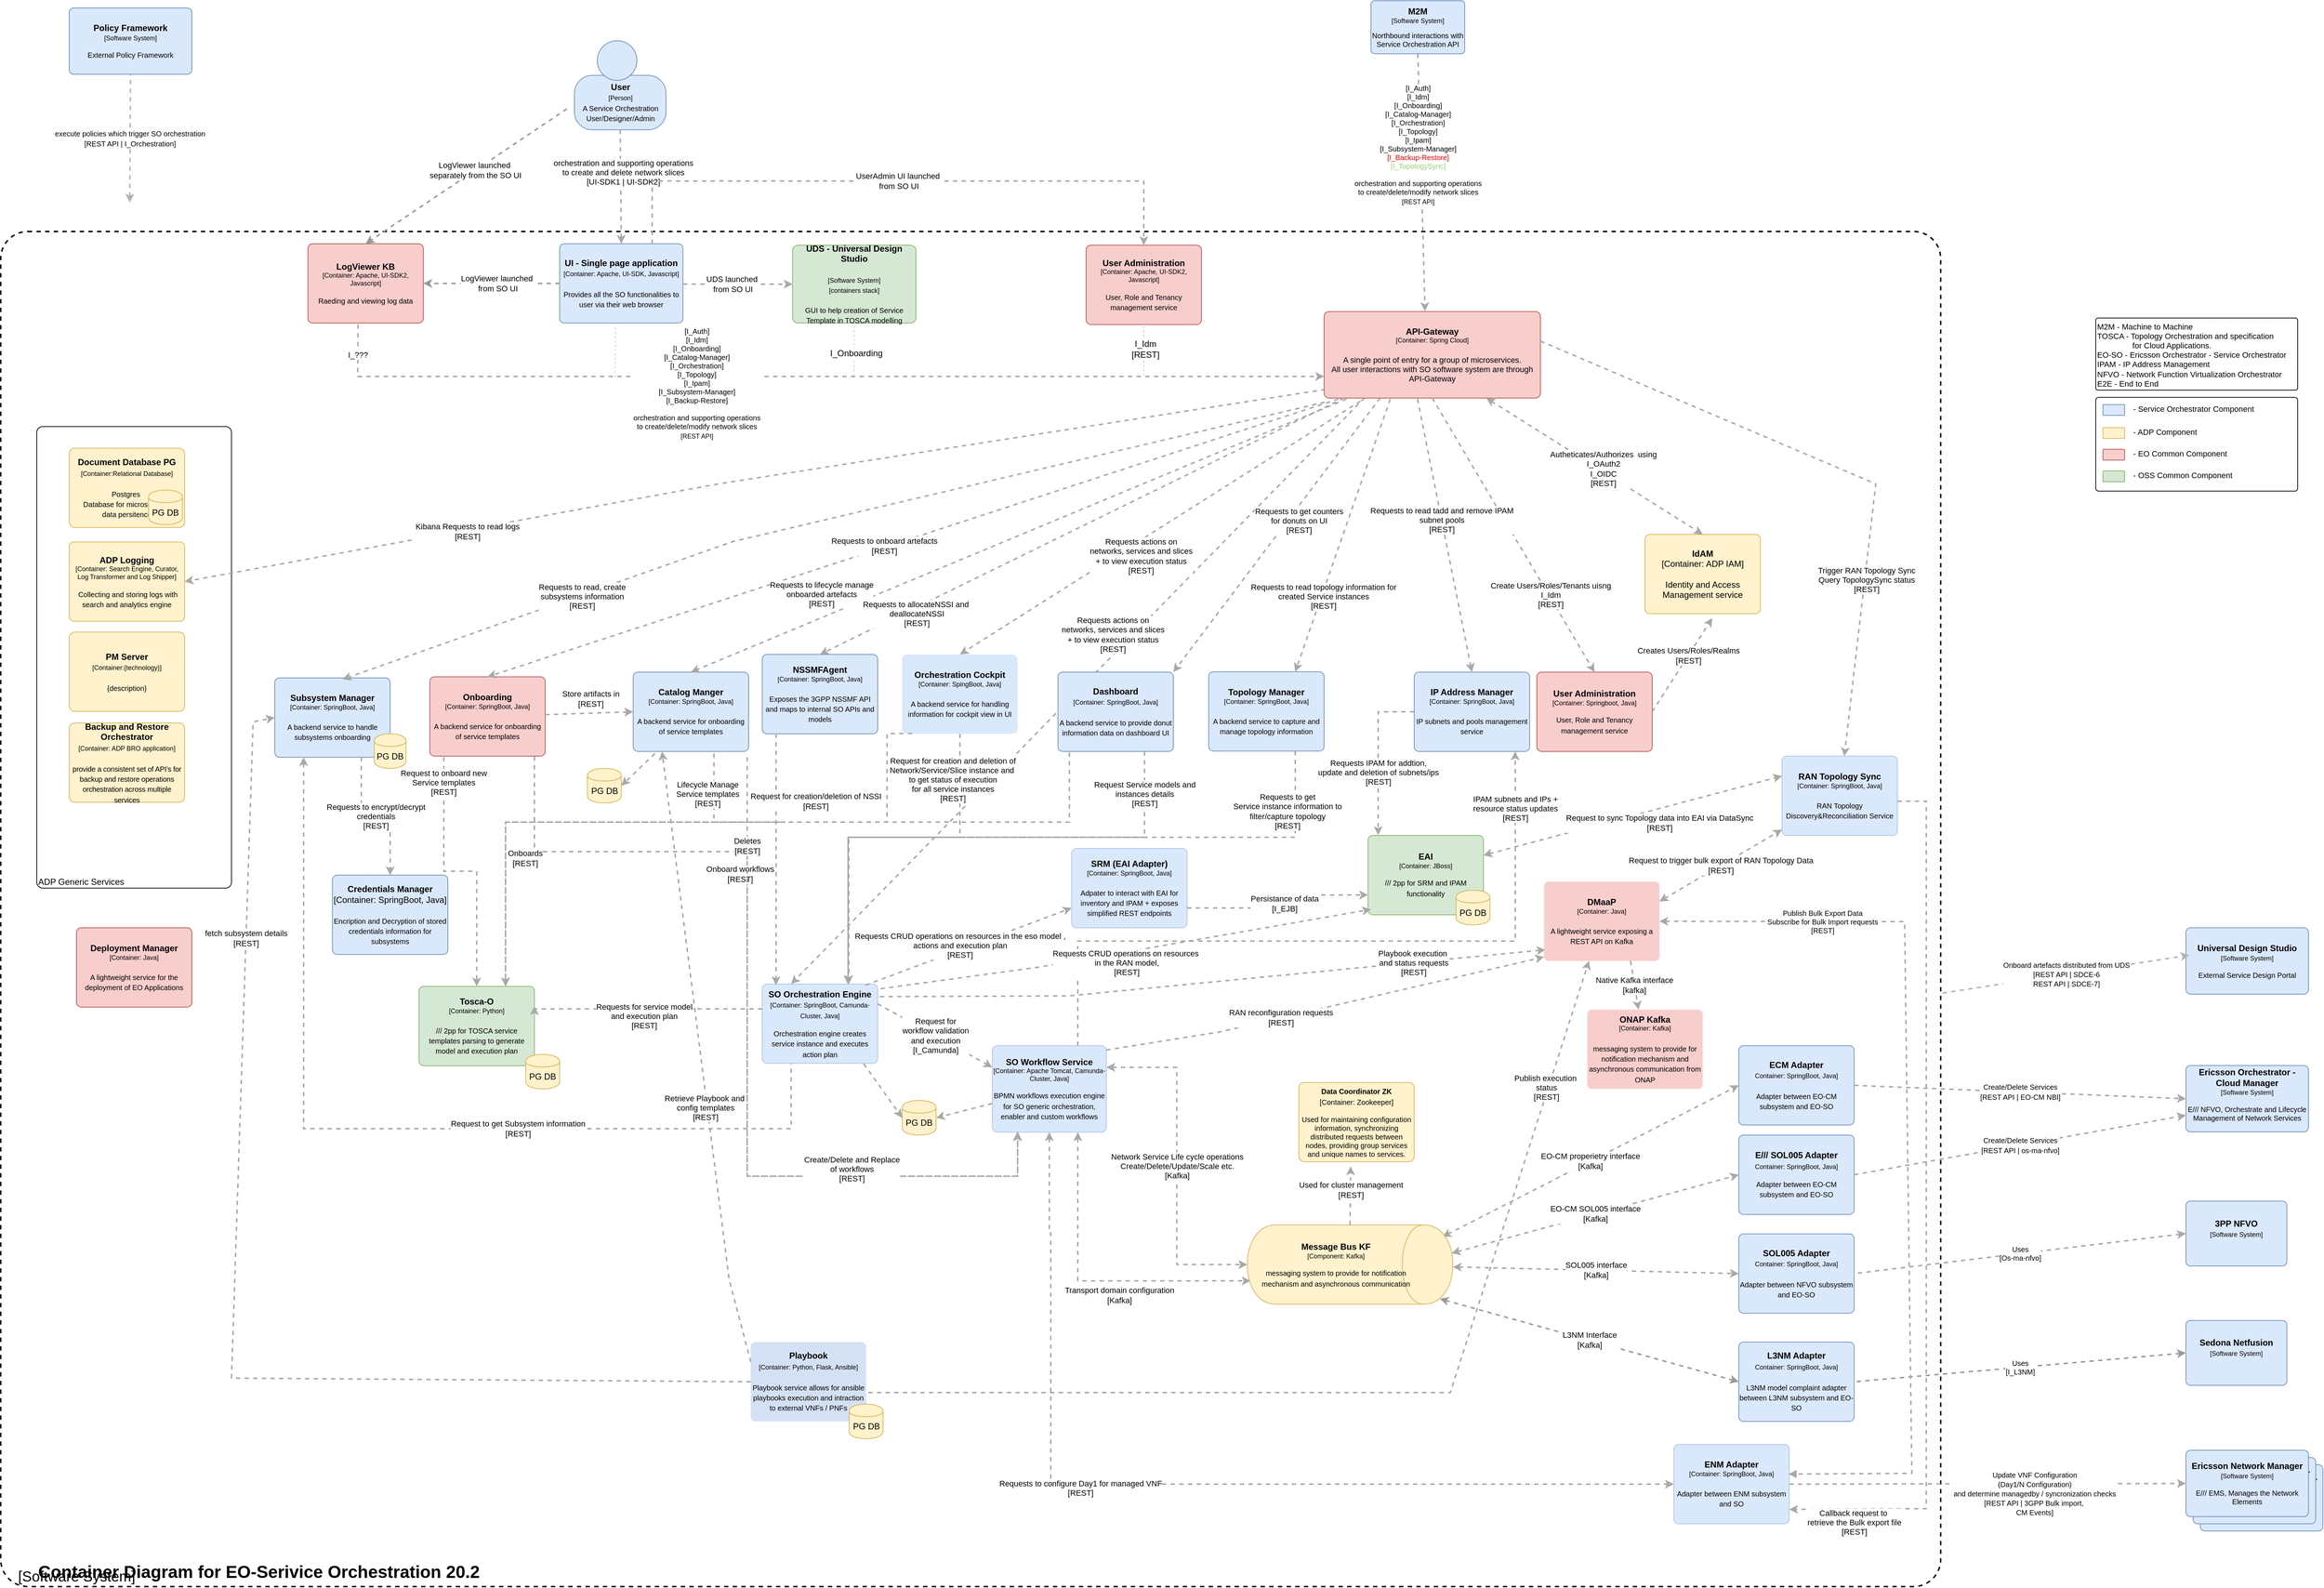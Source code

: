 <mxfile version="12.2.2" type="device" pages="1"><diagram id="Qs1tALbuO7KAnAXreMhZ" name="EO-SO 20.3"><mxGraphModel dx="448" dy="786" grid="1" gridSize="10" guides="1" tooltips="1" connect="1" arrows="1" fold="1" page="1" pageScale="1" pageWidth="850" pageHeight="1100" math="0" shadow="0"><root><mxCell id="eOnBJu-kauoTRVjVZQrH-0"/><mxCell id="eOnBJu-kauoTRVjVZQrH-1" parent="eOnBJu-kauoTRVjVZQrH-0"/><object label="&lt;font size=&quot;1&quot;&gt;&lt;b style=&quot;font-size: 12px&quot;&gt;Ericsson Network Manager&lt;/b&gt;&lt;/font&gt;&lt;br&gt;&lt;font style=&quot;font-size: 9px&quot;&gt;[Software System]&lt;br&gt;&lt;/font&gt;&lt;br&gt;E/// EMS, Manages the Network Elements" c4Name="name" c4Type="SoftwareSystem" c4Description="Beschreibung" placeholders="1" id="HBhXGk4YIMv3sGvja4I8-7"><mxCell style="rounded=1;labelBackgroundColor=none;fillColor=#dae8fc;align=center;arcSize=7;strokeColor=#6c8ebf;fontSize=10;html=1;whiteSpace=wrap;" parent="eOnBJu-kauoTRVjVZQrH-1" vertex="1"><mxGeometry x="4420" y="2680" width="170" height="92" as="geometry"/><C4SoftwareSystem as="c4"/></mxCell></object><object label="&lt;div style=&quot;text-align: left ; font-size: 20px&quot;&gt;&lt;span&gt;&amp;nbsp; &amp;nbsp; [Software System]&lt;/span&gt;&lt;br&gt;&lt;/div&gt;" placeholders="1" c4Name="name" c4Type="ExecutionEnvironment" c4Application="applicationAndVersion" id="eOnBJu-kauoTRVjVZQrH-2"><mxCell style="rounded=1;whiteSpace=wrap;html=1;labelBackgroundColor=none;fillColor=#ffffff;fontColor=#000000;align=left;arcSize=2;strokeColor=#000000;verticalAlign=bottom;strokeWidth=2;fontSize=12;dashed=1;" parent="eOnBJu-kauoTRVjVZQrH-1" vertex="1"><mxGeometry x="1370" y="970" width="2690" height="1879" as="geometry"/><C4ExecutionEnvironment as="c4"/></mxCell></object><object label="&lt;div style=&quot;text-align: left; font-size: 11px;&quot;&gt;&lt;div style=&quot;text-align: center; font-size: 11px;&quot;&gt;&lt;span style=&quot;font-size: 11px;&quot;&gt;Requests&amp;nbsp;&lt;/span&gt;&lt;span style=&quot;font-size: 11px;&quot;&gt;actions on&lt;/span&gt;&lt;/div&gt;&lt;div style=&quot;text-align: center; font-size: 11px;&quot;&gt;&lt;span style=&quot;font-size: 11px;&quot;&gt;networks, services and&lt;/span&gt;&lt;span style=&quot;font-size: 11px;&quot;&gt;&amp;nbsp;slices&lt;/span&gt;&lt;/div&gt;&lt;div style=&quot;text-align: center; font-size: 11px;&quot;&gt;&lt;span style=&quot;font-size: 11px;&quot;&gt;+ to view execution status&lt;/span&gt;&lt;/div&gt;&lt;div style=&quot;text-align: center; font-size: 11px;&quot;&gt;[REST]&lt;/div&gt;&lt;/div&gt;" c4Type="Relationship" c4Description="Description" c4Technology="technology" id="ky4Ct7HpNC-zkrZmByKy-0"><mxCell style="rounded=0;html=1;jettySize=auto;orthogonalLoop=1;strokeColor=#A8A8A8;strokeWidth=2;fontColor=#000000;jumpStyle=none;dashed=1;fontSize=11;fontStyle=0;exitX=0.187;exitY=0.997;exitDx=0;exitDy=0;exitPerimeter=0;entryX=0.25;entryY=0;entryDx=0;entryDy=0;" parent="eOnBJu-kauoTRVjVZQrH-1" source="eOnBJu-kauoTRVjVZQrH-40" target="eOnBJu-kauoTRVjVZQrH-19" edge="1"><mxGeometry x="-0.158" y="-20" width="160" relative="1" as="geometry"><mxPoint x="3265.4" y="1215.2" as="sourcePoint"/><mxPoint x="2634" y="1591" as="targetPoint"/><mxPoint as="offset"/></mxGeometry><C4Relationship as="c4"/></mxCell></object><mxCell id="eOnBJu-kauoTRVjVZQrH-3" value="" style="group;rounded=0;labelBackgroundColor=none;fillColor=none;fontColor=#000000;align=center;html=1;fontSize=12;" parent="eOnBJu-kauoTRVjVZQrH-1" vertex="1" connectable="0"><mxGeometry x="2165.5" y="705.5" width="127" height="123.5" as="geometry"/><C4Person as="c4"/></mxCell><object label="&lt;b&gt;User&lt;/b&gt;&lt;div&gt;&lt;font style=&quot;font-size: 9px&quot;&gt;[Person]&lt;/font&gt;&lt;/div&gt;&lt;div&gt;&lt;font style=&quot;font-size: 10px&quot;&gt;A Service Orchestration User/Designer/Admin&lt;/font&gt;&lt;br&gt;&lt;/div&gt;" placeholders="1" c4Name="name" c4Type="body" c4Description="Description" id="eOnBJu-kauoTRVjVZQrH-4"><mxCell style="rounded=1;whiteSpace=wrap;html=1;labelBackgroundColor=none;fillColor=#dae8fc;fontColor=#000000;align=center;arcSize=33;strokeColor=#6c8ebf;fontSize=12;" parent="eOnBJu-kauoTRVjVZQrH-3" vertex="1"><mxGeometry y="48.028" width="127" height="75.472" as="geometry"/><C4Person as="c4"/></mxCell></object><mxCell id="eOnBJu-kauoTRVjVZQrH-5" value="" style="ellipse;whiteSpace=wrap;html=1;aspect=fixed;rounded=0;labelBackgroundColor=none;fillColor=#dae8fc;fontSize=12;fontColor=#000000;align=center;strokeColor=#6c8ebf;" parent="eOnBJu-kauoTRVjVZQrH-3" vertex="1"><mxGeometry x="31.75" width="54.889" height="54.889" as="geometry"/><C4Person as="c4"/></mxCell><object label="&lt;span style=&quot;font-size: 12px&quot;&gt;&lt;b style=&quot;font-size: 12px&quot;&gt;UI - Single page application&lt;/b&gt;&lt;/span&gt;&lt;div&gt;&lt;font style=&quot;font-size: 9px&quot;&gt;[Container: Apache, UI-SDK, Javascript]&lt;/font&gt;&lt;/div&gt;&lt;div style=&quot;font-size: 12px&quot;&gt;&lt;br style=&quot;font-size: 12px&quot;&gt;&lt;/div&gt;&lt;font style=&quot;font-size: 10px&quot;&gt;Provides all the SO functionalities to user via their web browser&lt;/font&gt;" placeholders="1" c4Name="name" c4Type="Container" c4Technology="technology" c4Description="Description" id="eOnBJu-kauoTRVjVZQrH-9"><mxCell style="rounded=1;whiteSpace=wrap;html=1;labelBackgroundColor=none;fillColor=#dae8fc;fontColor=#000000;align=center;arcSize=6;strokeColor=#6c8ebf;fontSize=12;" parent="eOnBJu-kauoTRVjVZQrH-1" vertex="1"><mxGeometry x="2145" y="987" width="171" height="110" as="geometry"/><C4Container as="c4"/></mxCell></object><object label="&lt;span style=&quot;font-size: 12px&quot;&gt;&lt;b&gt;Orchestration Cockpit&lt;/b&gt;&lt;/span&gt;&lt;div style=&quot;font-size: 9px&quot;&gt;[Container:&amp;nbsp;&lt;span&gt;SpingBoot, Java&lt;/span&gt;&lt;span&gt;]&lt;/span&gt;&lt;/div&gt;&lt;div style=&quot;font-size: 12px&quot;&gt;&lt;br style=&quot;font-size: 12px&quot;&gt;&lt;/div&gt;&lt;div&gt;&lt;font style=&quot;font-size: 10px&quot;&gt;A backend service for handling information for cockpit view in UI&lt;/font&gt;&lt;/div&gt;" placeholders="1" c4Name="name" c4Type="Container" c4Technology="technology" c4Description="Description" id="eOnBJu-kauoTRVjVZQrH-10"><mxCell style="rounded=1;whiteSpace=wrap;html=1;labelBackgroundColor=none;fillColor=#dae8fc;fontColor=#000000;align=center;arcSize=6;strokeColor=none;fontSize=12;dashed=1;strokeWidth=2;" parent="eOnBJu-kauoTRVjVZQrH-1" vertex="1"><mxGeometry x="2620" y="1556.5" width="160" height="110" as="geometry"/><C4Container as="c4"/></mxCell></object><object label="&lt;span style=&quot;font-size: 12px&quot;&gt;&lt;b&gt;Onboarding&lt;/b&gt;&lt;/span&gt;&lt;div style=&quot;font-size: 9px&quot;&gt;[Container:&amp;nbsp;&lt;span&gt;SpringBoot, Java&lt;/span&gt;&lt;span&gt;]&lt;/span&gt;&lt;/div&gt;&lt;div style=&quot;font-size: 12px&quot;&gt;&lt;br style=&quot;font-size: 12px&quot;&gt;&lt;/div&gt;&lt;div&gt;&lt;font style=&quot;font-size: 10px&quot;&gt;A backend service for onboarding of service templates&lt;/font&gt;&lt;/div&gt;" placeholders="1" c4Name="name" c4Type="Container" c4Technology="technology" c4Description="Description" id="eOnBJu-kauoTRVjVZQrH-11"><mxCell style="rounded=1;whiteSpace=wrap;html=1;labelBackgroundColor=none;fillColor=#f8cecc;align=center;arcSize=6;strokeColor=#b85450;fontSize=12;" parent="eOnBJu-kauoTRVjVZQrH-1" vertex="1"><mxGeometry x="1965" y="1587.5" width="160" height="110" as="geometry"/><C4Container as="c4"/></mxCell></object><object label="&lt;span style=&quot;font-size: 12px&quot;&gt;&lt;b&gt;Subsystem Manager&lt;/b&gt;&lt;/span&gt;&lt;div style=&quot;font-size: 9px&quot;&gt;[Container:&amp;nbsp;&lt;span&gt;SpringBoot, Java&lt;/span&gt;&lt;span&gt;]&lt;/span&gt;&lt;/div&gt;&lt;div style=&quot;font-size: 12px&quot;&gt;&lt;br style=&quot;font-size: 12px&quot;&gt;&lt;/div&gt;&lt;div&gt;&lt;font style=&quot;font-size: 10px&quot;&gt;A backend service to handle subsystems onboarding&lt;/font&gt;&lt;/div&gt;" placeholders="1" c4Name="name" c4Type="Container" c4Technology="technology" c4Description="Description" id="eOnBJu-kauoTRVjVZQrH-12"><mxCell style="rounded=1;whiteSpace=wrap;html=1;labelBackgroundColor=none;fillColor=#dae8fc;align=center;arcSize=6;strokeColor=#6c8ebf;fontSize=12;" parent="eOnBJu-kauoTRVjVZQrH-1" vertex="1"><mxGeometry x="1750" y="1589" width="160" height="110" as="geometry"/><C4Container as="c4"/></mxCell></object><object label="&lt;b style=&quot;font-size: 12px&quot;&gt;Dashboard&lt;/b&gt;&lt;br style=&quot;font-size: 12px&quot;&gt;&lt;font style=&quot;font-size: 9px&quot;&gt;[Container:&amp;nbsp;SpringBoot, Java]&lt;/font&gt;&lt;br style=&quot;font-size: 12px&quot;&gt;&lt;div style=&quot;font-size: 12px&quot;&gt;&lt;br style=&quot;font-size: 12px&quot;&gt;&lt;/div&gt;&lt;div&gt;&lt;font style=&quot;font-size: 10px&quot;&gt;A backend service to provide donut information data on dashboard UI&lt;/font&gt;&lt;/div&gt;" placeholders="1" c4Name="name" c4Type="Container" c4Technology="technology" c4Description="Description" id="eOnBJu-kauoTRVjVZQrH-13"><mxCell style="rounded=1;whiteSpace=wrap;html=1;labelBackgroundColor=none;fillColor=#dae8fc;fontColor=#000000;align=center;arcSize=6;strokeColor=#6c8ebf;fontSize=12;" parent="eOnBJu-kauoTRVjVZQrH-1" vertex="1"><mxGeometry x="2836" y="1581" width="160" height="110" as="geometry"/><C4Container as="c4"/></mxCell></object><object label="&lt;span style=&quot;font-size: 12px&quot;&gt;&lt;b&gt;Topology Manager&lt;/b&gt;&lt;/span&gt;&lt;div style=&quot;font-size: 9px&quot;&gt;[Container:&amp;nbsp;&lt;span&gt;SpringBoot, Java&lt;/span&gt;&lt;span&gt;]&lt;/span&gt;&lt;/div&gt;&lt;div style=&quot;font-size: 12px&quot;&gt;&lt;br style=&quot;font-size: 12px&quot;&gt;&lt;/div&gt;&lt;div&gt;&lt;font style=&quot;font-size: 10px&quot;&gt;A backend service to capture and manage topology information&lt;/font&gt;&lt;/div&gt;" placeholders="1" c4Name="name" c4Type="Container" c4Technology="technology" c4Description="Description" id="eOnBJu-kauoTRVjVZQrH-14"><mxCell style="rounded=1;whiteSpace=wrap;html=1;labelBackgroundColor=none;fillColor=#dae8fc;fontColor=#000000;align=center;arcSize=6;strokeColor=#6c8ebf;fontSize=12;" parent="eOnBJu-kauoTRVjVZQrH-1" vertex="1"><mxGeometry x="3045" y="1580.5" width="160" height="110" as="geometry"/><C4Container as="c4"/></mxCell></object><object label="&lt;span style=&quot;font-size: 12px&quot;&gt;&lt;b&gt;Credentials Manager&lt;/b&gt;&lt;/span&gt;&lt;div style=&quot;font-size: 12px&quot;&gt;[Container:&amp;nbsp;&lt;span style=&quot;font-size: 12px&quot;&gt;SpringBoot, Java&lt;/span&gt;&lt;span style=&quot;font-size: 12px&quot;&gt;]&lt;/span&gt;&lt;/div&gt;&lt;div style=&quot;font-size: 12px&quot;&gt;&lt;br style=&quot;font-size: 12px&quot;&gt;&lt;/div&gt;&lt;div&gt;&lt;font style=&quot;font-size: 10px&quot;&gt;Encription and Decryption of stored credentials information for subsystems&lt;/font&gt;&lt;/div&gt;" placeholders="1" c4Name="name" c4Type="Container" c4Technology="technology" c4Description="Description" id="eOnBJu-kauoTRVjVZQrH-15"><mxCell style="rounded=1;whiteSpace=wrap;html=1;labelBackgroundColor=none;fillColor=#dae8fc;fontColor=#000000;align=center;arcSize=6;strokeColor=#6c8ebf;fontSize=12;" parent="eOnBJu-kauoTRVjVZQrH-1" vertex="1"><mxGeometry x="1830" y="1862.5" width="160" height="110" as="geometry"/><C4Container as="c4"/></mxCell></object><object label="&lt;b&gt;EAI&lt;/b&gt;&lt;br style=&quot;font-size: 12px&quot;&gt;&lt;div style=&quot;font-size: 9px&quot;&gt;&lt;font style=&quot;font-size: 9px&quot;&gt;[Container:&amp;nbsp;JBoss]&lt;/font&gt;&lt;/div&gt;&lt;div style=&quot;font-size: 9px&quot;&gt;&lt;br&gt;&lt;/div&gt;&lt;div&gt;&lt;font style=&quot;font-size: 10px&quot;&gt;/// 2pp for SRM and IPAM functionality&lt;/font&gt;&lt;/div&gt;" placeholders="1" c4Name="name" c4Type="Container" c4Technology="technology" c4Description="Description" id="eOnBJu-kauoTRVjVZQrH-16"><mxCell style="rounded=1;whiteSpace=wrap;html=1;labelBackgroundColor=none;fillColor=#d5e8d4;align=center;arcSize=6;strokeColor=#82b366;fontSize=12;" parent="eOnBJu-kauoTRVjVZQrH-1" vertex="1"><mxGeometry x="3266" y="1807.496" width="160" height="110" as="geometry"/><C4Container as="c4"/></mxCell></object><object label="&lt;b&gt;Tosca-O&lt;/b&gt;&lt;br style=&quot;font-size: 12px&quot;&gt;&lt;div style=&quot;font-size: 9px&quot;&gt;[Container:&amp;nbsp;&lt;span&gt;Python&lt;/span&gt;&lt;span&gt;]&lt;/span&gt;&lt;/div&gt;&lt;div style=&quot;font-size: 12px&quot;&gt;&lt;br style=&quot;font-size: 12px&quot;&gt;&lt;/div&gt;&lt;div&gt;&lt;font style=&quot;font-size: 10px&quot;&gt;/// 2pp for TOSCA service templates parsing to generate model and execution plan&lt;/font&gt;&lt;br style=&quot;font-size: 12px&quot;&gt;&lt;/div&gt;" placeholders="1" c4Name="name" c4Type="Container" c4Technology="technology" c4Description="Description" id="eOnBJu-kauoTRVjVZQrH-17"><mxCell style="rounded=1;whiteSpace=wrap;html=1;labelBackgroundColor=none;fillColor=#d5e8d4;align=center;arcSize=6;strokeColor=#82b366;fontSize=12;" parent="eOnBJu-kauoTRVjVZQrH-1" vertex="1"><mxGeometry x="1950" y="2016.721" width="160" height="110" as="geometry"/><C4Container as="c4"/></mxCell></object><object label="&lt;span style=&quot;font-size: 12px&quot;&gt;&lt;b&gt;SRM (EAI Adapter)&lt;/b&gt;&lt;/span&gt;&lt;div style=&quot;font-size: 9px&quot;&gt;[Container:&amp;nbsp;&lt;span&gt;SpringBoot, Java&lt;/span&gt;&lt;span&gt;]&lt;/span&gt;&lt;/div&gt;&lt;div style=&quot;font-size: 12px&quot;&gt;&lt;br style=&quot;font-size: 12px&quot;&gt;&lt;/div&gt;&lt;div&gt;&lt;font style=&quot;font-size: 10px&quot;&gt;Adpater to interact with EAI for inventory and IPAM + exposes simplified REST endpoints&lt;/font&gt;&lt;/div&gt;" placeholders="1" c4Name="name" c4Type="Container" c4Technology="technology" c4Description="Description" id="eOnBJu-kauoTRVjVZQrH-18"><mxCell style="rounded=1;whiteSpace=wrap;html=1;labelBackgroundColor=none;fillColor=#dae8fc;fontColor=#000000;align=center;arcSize=6;strokeColor=#A9C4EB;fontSize=12;strokeWidth=1;" parent="eOnBJu-kauoTRVjVZQrH-1" vertex="1"><mxGeometry x="2855" y="1825.5" width="160" height="110" as="geometry"/><C4Container as="c4"/></mxCell></object><object label="&lt;b style=&quot;font-size: 12px&quot;&gt;SO Orchestration Engine&lt;/b&gt;&lt;br style=&quot;font-size: 12px&quot;&gt;&lt;font style=&quot;font-size: 9px&quot;&gt;[Container:&amp;nbsp;SpringBoot, Camunda-Cluster, Java]&lt;br&gt;&lt;/font&gt;&lt;div style=&quot;font-size: 9px&quot;&gt;&lt;br&gt;&lt;/div&gt;&lt;div&gt;&lt;font style=&quot;font-size: 10px&quot;&gt;Orchestration engine creates service instance and executes action plan&lt;/font&gt;&lt;/div&gt;" placeholders="1" c4Name="name" c4Type="Container" c4Technology="technology" c4Description="Description" id="eOnBJu-kauoTRVjVZQrH-19"><mxCell style="rounded=1;whiteSpace=wrap;html=1;labelBackgroundColor=none;fillColor=#dae8fc;fontColor=#000000;align=center;arcSize=6;strokeColor=#A9C4EB;fontSize=12;strokeWidth=1;" parent="eOnBJu-kauoTRVjVZQrH-1" vertex="1"><mxGeometry x="2426" y="2013.5" width="160" height="110" as="geometry"/><C4Container as="c4"/></mxCell></object><object label="&lt;b&gt;SO Workflow Service&lt;/b&gt;&lt;br style=&quot;font-size: 12px&quot;&gt;&lt;div style=&quot;font-size: 9px&quot;&gt;&lt;font style=&quot;font-size: 9px&quot;&gt;[Container: Apache Tomcat, Camunda-Cluster, Java]&lt;/font&gt;&lt;/div&gt;&lt;div style=&quot;font-size: 9px&quot;&gt;&lt;br&gt;&lt;/div&gt;&lt;div&gt;&lt;font style=&quot;font-size: 10px&quot;&gt;BPMN workflows execution engine for SO generic orchestration, enabler and custom workflows&lt;/font&gt;&lt;/div&gt;" placeholders="1" c4Name="name" c4Type="Container" c4Technology="technology" c4Description="Description" id="eOnBJu-kauoTRVjVZQrH-20"><mxCell style="rounded=1;whiteSpace=wrap;html=1;labelBackgroundColor=none;fillColor=#dae8fc;fontColor=#000000;align=center;arcSize=6;strokeColor=#A9C4EB;fontSize=12;strokeWidth=1;" parent="eOnBJu-kauoTRVjVZQrH-1" vertex="1"><mxGeometry x="2745" y="2099" width="158" height="120" as="geometry"/><C4Container as="c4"/></mxCell></object><object label="&lt;div style=&quot;text-align: left; font-size: 11px;&quot;&gt;&lt;div style=&quot;text-align: center; font-size: 11px;&quot;&gt;&lt;span style=&quot;font-size: 11px;&quot;&gt;Requests to read, create&lt;/span&gt;&lt;/div&gt;&lt;div style=&quot;text-align: center; font-size: 11px;&quot;&gt;&lt;span style=&quot;font-size: 11px;&quot;&gt;subsystems information&lt;/span&gt;&lt;/div&gt;&lt;div style=&quot;text-align: center; font-size: 11px;&quot;&gt;[REST]&lt;/div&gt;&lt;/div&gt;" c4Type="Relationship" c4Description="Description" c4Technology="technology" id="eOnBJu-kauoTRVjVZQrH-21"><mxCell style="rounded=0;html=1;jettySize=auto;orthogonalLoop=1;strokeColor=#A8A8A8;strokeWidth=2;fontColor=#000000;jumpStyle=none;dashed=1;fontSize=11;fontStyle=0;exitX=0.003;exitY=1.047;exitDx=0;exitDy=0;exitPerimeter=0;entryX=0.588;entryY=0.018;entryDx=0;entryDy=0;entryPerimeter=0;" parent="eOnBJu-kauoTRVjVZQrH-1" source="eOnBJu-kauoTRVjVZQrH-40" edge="1" target="eOnBJu-kauoTRVjVZQrH-12"><mxGeometry x="0.505" y="2" width="160" relative="1" as="geometry"><mxPoint x="2385" y="1470" as="sourcePoint"/><mxPoint x="1957" y="1589.0" as="targetPoint"/><mxPoint x="1" as="offset"/><Array as="points"><mxPoint x="2385" y="1400"/></Array></mxGeometry><C4Relationship as="c4"/></mxCell></object><object label="&lt;div style=&quot;text-align: left; font-size: 11px;&quot;&gt;&lt;div style=&quot;text-align: center; font-size: 11px;&quot;&gt;&lt;span style=&quot;font-size: 11px;&quot;&gt;Requests to onboard artefacts&lt;/span&gt;&lt;/div&gt;&lt;div style=&quot;text-align: center; font-size: 11px;&quot;&gt;[REST]&lt;/div&gt;&lt;/div&gt;" c4Type="Relationship" c4Description="Description" c4Technology="technology" id="eOnBJu-kauoTRVjVZQrH-22"><mxCell style="rounded=0;html=1;jettySize=auto;orthogonalLoop=1;strokeColor=#A8A8A8;strokeWidth=2;fontColor=#000000;jumpStyle=none;dashed=1;entryX=0.5;entryY=0;fontSize=11;fontStyle=0;exitX=0.066;exitY=1.011;exitDx=0;exitDy=0;exitPerimeter=0;" parent="eOnBJu-kauoTRVjVZQrH-1" source="eOnBJu-kauoTRVjVZQrH-40" target="eOnBJu-kauoTRVjVZQrH-11" edge="1"><mxGeometry x="0.065" y="-2" width="160" relative="1" as="geometry"><mxPoint x="2425" y="1498" as="sourcePoint"/><mxPoint x="2585" y="1498" as="targetPoint"/><mxPoint x="-1" as="offset"/></mxGeometry><C4Relationship as="c4"/></mxCell></object><object label="&lt;div style=&quot;text-align: left; font-size: 11px;&quot;&gt;&lt;div style=&quot;text-align: center; font-size: 11px;&quot;&gt;&lt;span style=&quot;font-size: 11px;&quot;&gt;Requests&amp;nbsp;&lt;/span&gt;&lt;span style=&quot;font-size: 11px;&quot;&gt;actions on&lt;/span&gt;&lt;/div&gt;&lt;div style=&quot;text-align: center; font-size: 11px;&quot;&gt;&lt;span style=&quot;font-size: 11px;&quot;&gt;networks, services and&lt;/span&gt;&lt;span style=&quot;font-size: 11px;&quot;&gt;&amp;nbsp;slices&lt;/span&gt;&lt;/div&gt;&lt;div style=&quot;text-align: center; font-size: 11px;&quot;&gt;&lt;span style=&quot;font-size: 11px;&quot;&gt;+ to view execution status&lt;/span&gt;&lt;/div&gt;&lt;div style=&quot;text-align: center; font-size: 11px;&quot;&gt;[REST]&lt;/div&gt;&lt;/div&gt;" c4Type="Relationship" c4Description="Description" c4Technology="technology" id="eOnBJu-kauoTRVjVZQrH-23"><mxCell style="edgeStyle=none;rounded=0;html=1;jettySize=auto;orthogonalLoop=1;strokeColor=#A8A8A8;strokeWidth=2;fontColor=#000000;jumpStyle=none;dashed=1;fontSize=11;fontStyle=0;exitX=0.168;exitY=1.035;exitDx=0;exitDy=0;exitPerimeter=0;entryX=0.5;entryY=0;entryDx=0;entryDy=0;" parent="eOnBJu-kauoTRVjVZQrH-1" source="eOnBJu-kauoTRVjVZQrH-40" target="eOnBJu-kauoTRVjVZQrH-10" edge="1"><mxGeometry x="0.135" y="20" width="160" relative="1" as="geometry"><mxPoint x="2475" y="1498" as="sourcePoint"/><mxPoint x="2624" y="1581" as="targetPoint"/><mxPoint y="-1" as="offset"/></mxGeometry><C4Relationship as="c4"/></mxCell></object><object label="&lt;div style=&quot;text-align: left; font-size: 11px;&quot;&gt;&lt;div style=&quot;text-align: center; font-size: 11px;&quot;&gt;&lt;span style=&quot;font-size: 11px;&quot;&gt;Requests to get counters&lt;/span&gt;&lt;/div&gt;&lt;div style=&quot;text-align: center; font-size: 11px;&quot;&gt;&lt;span style=&quot;font-size: 11px;&quot;&gt;for donuts on UI&lt;/span&gt;&lt;/div&gt;&lt;div style=&quot;text-align: center; font-size: 11px;&quot;&gt;[REST]&lt;/div&gt;&lt;/div&gt;" c4Type="Relationship" c4Description="Description" c4Technology="technology" id="eOnBJu-kauoTRVjVZQrH-24"><mxCell style="edgeStyle=none;rounded=0;html=1;jettySize=auto;orthogonalLoop=1;strokeColor=#A8A8A8;strokeWidth=2;fontColor=#000000;jumpStyle=none;dashed=1;entryX=1;entryY=0;fontSize=11;fontStyle=0;exitX=0.259;exitY=0.999;exitDx=0;exitDy=0;exitPerimeter=0;entryDx=0;entryDy=0;" parent="eOnBJu-kauoTRVjVZQrH-1" source="eOnBJu-kauoTRVjVZQrH-40" target="eOnBJu-kauoTRVjVZQrH-13" edge="1"><mxGeometry x="-0.145" y="12" width="160" relative="1" as="geometry"><mxPoint x="2495" y="1479" as="sourcePoint"/><mxPoint x="2715" y="1498" as="targetPoint"/><mxPoint as="offset"/></mxGeometry><C4Relationship as="c4"/></mxCell></object><object label="&lt;div style=&quot;text-align: left; font-size: 11px;&quot;&gt;&lt;div style=&quot;text-align: center; font-size: 11px;&quot;&gt;&lt;span style=&quot;font-size: 11px;&quot;&gt;Requests to read topology information for&lt;/span&gt;&lt;/div&gt;&lt;div style=&quot;text-align: center; font-size: 11px;&quot;&gt;&lt;span style=&quot;font-size: 11px;&quot;&gt;created Service instances&lt;/span&gt;&lt;/div&gt;&lt;div style=&quot;text-align: center; font-size: 11px;&quot;&gt;[REST]&lt;/div&gt;&lt;/div&gt;" c4Type="Relationship" c4Description="Description" c4Technology="technology" id="eOnBJu-kauoTRVjVZQrH-26"><mxCell style="edgeStyle=none;rounded=0;html=1;entryX=0.75;entryY=0;jettySize=auto;orthogonalLoop=1;strokeColor=#A8A8A8;strokeWidth=2;fontColor=#000000;jumpStyle=none;dashed=1;fontSize=11;fontStyle=0;exitX=0.306;exitY=1.011;exitDx=0;exitDy=0;exitPerimeter=0;" parent="eOnBJu-kauoTRVjVZQrH-1" source="eOnBJu-kauoTRVjVZQrH-40" target="eOnBJu-kauoTRVjVZQrH-14" edge="1"><mxGeometry x="0.444" y="2" width="160" relative="1" as="geometry"><mxPoint x="2665" y="1448" as="sourcePoint"/><mxPoint x="2825" y="1448" as="targetPoint"/><mxPoint as="offset"/></mxGeometry><C4Relationship as="c4"/></mxCell></object><object label="&lt;div style=&quot;text-align: left; font-size: 11px;&quot;&gt;&lt;div style=&quot;text-align: center; font-size: 11px;&quot;&gt;&lt;span style=&quot;font-size: 11px;&quot;&gt;Requests to encrypt/decrypt&lt;/span&gt;&lt;/div&gt;&lt;div style=&quot;text-align: center; font-size: 11px;&quot;&gt;&lt;span style=&quot;font-size: 11px;&quot;&gt;credentials&lt;/span&gt;&lt;/div&gt;&lt;div style=&quot;text-align: center; font-size: 11px;&quot;&gt;[REST]&lt;/div&gt;&lt;/div&gt;" c4Type="Relationship" c4Description="Description" c4Technology="technology" id="eOnBJu-kauoTRVjVZQrH-27"><mxCell style="rounded=0;html=1;jettySize=auto;orthogonalLoop=1;strokeColor=#A8A8A8;strokeWidth=2;fontColor=#000000;jumpStyle=none;dashed=1;startArrow=none;startFill=0;fontSize=11;exitX=0.75;exitY=1;exitDx=0;exitDy=0;fontStyle=0;edgeStyle=orthogonalEdgeStyle;" parent="eOnBJu-kauoTRVjVZQrH-1" source="eOnBJu-kauoTRVjVZQrH-12" target="eOnBJu-kauoTRVjVZQrH-15" edge="1"><mxGeometry width="160" relative="1" as="geometry"><mxPoint x="2065" y="1668" as="sourcePoint"/><mxPoint x="2065" y="1728" as="targetPoint"/></mxGeometry><C4Relationship as="c4"/></mxCell></object><object label="&lt;div style=&quot;text-align: left; font-size: 11px;&quot;&gt;&lt;div style=&quot;text-align: center; font-size: 11px;&quot;&gt;&lt;span style=&quot;font-size: 11px;&quot;&gt;Request to onboard new&lt;/span&gt;&lt;/div&gt;&lt;div style=&quot;text-align: center; font-size: 11px;&quot;&gt;&lt;span style=&quot;font-size: 11px;&quot;&gt;Service templates&lt;/span&gt;&lt;/div&gt;&lt;div style=&quot;text-align: center; font-size: 11px;&quot;&gt;[REST]&lt;/div&gt;&lt;/div&gt;" c4Type="Relationship" c4Description="Description" c4Technology="technology" id="eOnBJu-kauoTRVjVZQrH-29"><mxCell style="rounded=0;html=1;jettySize=auto;orthogonalLoop=1;strokeColor=#A8A8A8;strokeWidth=2;fontColor=#000000;jumpStyle=none;dashed=1;exitX=0.121;exitY=1.012;fillColor=#d5e8d4;exitPerimeter=0;fontSize=11;fontStyle=0;edgeStyle=orthogonalEdgeStyle;" parent="eOnBJu-kauoTRVjVZQrH-1" source="eOnBJu-kauoTRVjVZQrH-11" target="eOnBJu-kauoTRVjVZQrH-17" edge="1"><mxGeometry x="-0.808" width="160" relative="1" as="geometry"><mxPoint x="2255" y="1838" as="sourcePoint"/><mxPoint x="2144" y="2009" as="targetPoint"/><mxPoint as="offset"/></mxGeometry><C4Relationship as="c4"/></mxCell></object><object label="&lt;div style=&quot;text-align: left; font-size: 11px;&quot;&gt;&lt;div style=&quot;text-align: center; font-size: 11px;&quot;&gt;&lt;span style=&quot;font-size: 11px;&quot;&gt;Requests for service model&lt;/span&gt;&lt;/div&gt;&lt;div style=&quot;text-align: center; font-size: 11px;&quot;&gt;&lt;span style=&quot;font-size: 11px;&quot;&gt;and&amp;nbsp;&lt;/span&gt;&lt;span style=&quot;font-size: 11px;&quot;&gt;execution plan&lt;/span&gt;&lt;/div&gt;&lt;div style=&quot;text-align: center; font-size: 11px;&quot;&gt;[REST]&lt;/div&gt;&lt;/div&gt;" c4Type="Relationship" c4Description="Description" c4Technology="technology" id="eOnBJu-kauoTRVjVZQrH-31"><mxCell style="edgeStyle=orthogonalEdgeStyle;rounded=0;html=1;entryX=1;entryY=0.25;jettySize=auto;orthogonalLoop=1;strokeColor=#A8A8A8;strokeWidth=2;fontColor=#000000;jumpStyle=none;dashed=1;fillColor=#d5e8d4;fontSize=11;fontStyle=0;entryDx=0;entryDy=0;" parent="eOnBJu-kauoTRVjVZQrH-1" target="eOnBJu-kauoTRVjVZQrH-17" edge="1"><mxGeometry x="0.03" y="10" width="160" relative="1" as="geometry"><mxPoint x="2426" y="2048" as="sourcePoint"/><mxPoint x="2665" y="1949" as="targetPoint"/><mxPoint as="offset"/><Array as="points"><mxPoint x="2426" y="2048"/></Array></mxGeometry><C4Relationship as="c4"/></mxCell></object><object label="&lt;div style=&quot;text-align: left; font-size: 11px;&quot;&gt;&lt;div style=&quot;text-align: center; font-size: 11px;&quot;&gt;&lt;span style=&quot;font-size: 11px;&quot;&gt;Requests IPAM for addtion,&lt;/span&gt;&lt;/div&gt;&lt;div style=&quot;text-align: center; font-size: 11px;&quot;&gt;&lt;span style=&quot;font-size: 11px;&quot;&gt;update and deletion of subnets/ips&lt;/span&gt;&lt;/div&gt;&lt;div style=&quot;text-align: center; font-size: 11px;&quot;&gt;[REST]&lt;/div&gt;&lt;/div&gt;" c4Type="Relationship" c4Description="Description" c4Technology="technology" id="eOnBJu-kauoTRVjVZQrH-32"><mxCell style="rounded=0;html=1;jettySize=auto;orthogonalLoop=1;strokeColor=#A8A8A8;strokeWidth=2;fontColor=#000000;jumpStyle=none;dashed=1;exitX=0;exitY=0.5;fillColor=#e1d5e7;exitDx=0;exitDy=0;fontSize=11;edgeStyle=orthogonalEdgeStyle;fontStyle=0" parent="eOnBJu-kauoTRVjVZQrH-1" source="eOnBJu-kauoTRVjVZQrH-45" edge="1"><mxGeometry x="0.211" width="160" relative="1" as="geometry"><mxPoint x="3115" y="1679" as="sourcePoint"/><mxPoint x="3280" y="1807" as="targetPoint"/><mxPoint as="offset"/><Array as="points"><mxPoint x="3280" y="1636"/><mxPoint x="3280" y="1807"/></Array></mxGeometry><C4Relationship as="c4"/></mxCell></object><object label="&lt;div style=&quot;text-align: left; font-size: 11px;&quot;&gt;&lt;div style=&quot;text-align: center; font-size: 11px;&quot;&gt;&lt;span style=&quot;font-size: 11px;&quot;&gt;Requests to get&lt;/span&gt;&lt;/div&gt;&lt;div style=&quot;text-align: center; font-size: 11px;&quot;&gt;&lt;span style=&quot;font-size: 11px;&quot;&gt;Service instance information to&lt;/span&gt;&lt;/div&gt;&lt;div style=&quot;text-align: center; font-size: 11px;&quot;&gt;&lt;span style=&quot;font-size: 11px;&quot;&gt;filter/capture topology&lt;/span&gt;&lt;/div&gt;&lt;div style=&quot;text-align: center; font-size: 11px;&quot;&gt;[REST]&lt;/div&gt;&lt;/div&gt;" c4Type="Relationship" c4Description="Description" c4Technology="technology" id="eOnBJu-kauoTRVjVZQrH-33"><mxCell style="edgeStyle=orthogonalEdgeStyle;rounded=0;html=1;jettySize=auto;orthogonalLoop=1;strokeColor=#A8A8A8;strokeWidth=2;fontColor=#000000;jumpStyle=none;dashed=1;exitX=0.75;exitY=1;fillColor=#e1d5e7;fontSize=11;fontStyle=0" parent="eOnBJu-kauoTRVjVZQrH-1" source="eOnBJu-kauoTRVjVZQrH-14" edge="1"><mxGeometry x="-0.823" y="-11" width="160" relative="1" as="geometry"><mxPoint x="3125" y="1718" as="sourcePoint"/><mxPoint x="2545" y="2014" as="targetPoint"/><mxPoint as="offset"/><Array as="points"><mxPoint x="3165" y="1810"/><mxPoint x="2545" y="1810"/></Array></mxGeometry><C4Relationship as="c4"/></mxCell></object><object label="&lt;div style=&quot;text-align: left; font-size: 11px;&quot;&gt;&lt;div style=&quot;text-align: center; font-size: 11px;&quot;&gt;&lt;span style=&quot;font-size: 11px;&quot;&gt;Request Service models and&lt;/span&gt;&lt;/div&gt;&lt;div style=&quot;text-align: center; font-size: 11px;&quot;&gt;&lt;span style=&quot;font-size: 11px;&quot;&gt;instances details&lt;/span&gt;&lt;/div&gt;&lt;div style=&quot;text-align: center; font-size: 11px;&quot;&gt;[REST]&lt;/div&gt;&lt;/div&gt;" c4Type="Relationship" c4Description="Description" c4Technology="technology" id="eOnBJu-kauoTRVjVZQrH-34"><mxCell style="rounded=0;html=1;jettySize=auto;orthogonalLoop=1;strokeColor=#A8A8A8;strokeWidth=2;fontColor=#000000;jumpStyle=none;dashed=1;fillColor=#e1d5e7;exitX=0.75;exitY=1;fontSize=11;fontStyle=0;edgeStyle=orthogonalEdgeStyle;" parent="eOnBJu-kauoTRVjVZQrH-1" source="eOnBJu-kauoTRVjVZQrH-13" edge="1"><mxGeometry x="-0.839" width="160" relative="1" as="geometry"><mxPoint x="2996" y="1623.068" as="sourcePoint"/><mxPoint x="2545" y="2014" as="targetPoint"/><mxPoint as="offset"/><Array as="points"><mxPoint x="2956" y="1810"/><mxPoint x="2545" y="1810"/></Array></mxGeometry><C4Relationship as="c4"/></mxCell></object><object label="&lt;div style=&quot;text-align: left; font-size: 11px;&quot;&gt;&lt;div style=&quot;text-align: center; font-size: 11px;&quot;&gt;&lt;span style=&quot;font-size: 11px;&quot;&gt;Request for&lt;/span&gt;&lt;/div&gt;&lt;div style=&quot;text-align: center; font-size: 11px;&quot;&gt;&lt;span style=&quot;font-size: 11px;&quot;&gt;workflow validation&lt;/span&gt;&lt;/div&gt;&lt;div style=&quot;text-align: center; font-size: 11px;&quot;&gt;&lt;span style=&quot;font-size: 11px;&quot;&gt;and execution&lt;/span&gt;&lt;/div&gt;&lt;div style=&quot;text-align: center; font-size: 11px;&quot;&gt;[I_Camunda]&lt;/div&gt;&lt;/div&gt;" c4Type="Relationship" c4Description="Description" c4Technology="technology" id="eOnBJu-kauoTRVjVZQrH-35"><mxCell style="edgeStyle=none;rounded=0;html=1;jettySize=auto;orthogonalLoop=1;strokeColor=#A8A8A8;strokeWidth=2;fontColor=#000000;jumpStyle=none;dashed=1;exitX=1;exitY=0.25;entryX=0;entryY=0.25;fontSize=11;fontStyle=0" parent="eOnBJu-kauoTRVjVZQrH-1" source="eOnBJu-kauoTRVjVZQrH-19" target="eOnBJu-kauoTRVjVZQrH-20" edge="1"><mxGeometry width="160" relative="1" as="geometry"><mxPoint x="2755" y="1989" as="sourcePoint"/><mxPoint x="2915" y="1989" as="targetPoint"/></mxGeometry><C4Relationship as="c4"/></mxCell></object><object label="&lt;div style=&quot;text-align: left; font-size: 11px;&quot;&gt;&lt;div style=&quot;text-align: center; font-size: 11px;&quot;&gt;&lt;span style=&quot;font-size: 11px;&quot;&gt;Persistance of data&lt;/span&gt;&lt;/div&gt;&lt;div style=&quot;text-align: center; font-size: 11px;&quot;&gt;[I_EJB]&lt;/div&gt;&lt;/div&gt;" c4Type="Relationship" c4Description="Description" c4Technology="technology" id="eOnBJu-kauoTRVjVZQrH-36"><mxCell style="rounded=0;html=1;jettySize=auto;orthogonalLoop=1;strokeColor=#A8A8A8;strokeWidth=2;fontColor=#000000;jumpStyle=none;dashed=1;fontSize=11;edgeStyle=orthogonalEdgeStyle;exitX=1;exitY=0.75;exitDx=0;exitDy=0;entryX=0;entryY=0.75;entryDx=0;entryDy=0;fontStyle=0" parent="eOnBJu-kauoTRVjVZQrH-1" source="eOnBJu-kauoTRVjVZQrH-18" target="eOnBJu-kauoTRVjVZQrH-16" edge="1"><mxGeometry x="-0.017" y="-9" width="160" relative="1" as="geometry"><mxPoint x="2765" y="1788" as="sourcePoint"/><mxPoint x="2925" y="1788" as="targetPoint"/><mxPoint as="offset"/></mxGeometry><C4Relationship as="c4"/></mxCell></object><object label="&lt;div style=&quot;text-align: left ; font-size: 11px&quot;&gt;&lt;div style=&quot;text-align: center ; font-size: 11px&quot;&gt;&lt;span style=&quot;font-size: 11px&quot;&gt;Requests CRUD operations on resources in the eso model ,&lt;/span&gt;&lt;/div&gt;&lt;div style=&quot;text-align: center ; font-size: 11px&quot;&gt;&lt;span style=&quot;font-size: 11px&quot;&gt;actions and execution plan&lt;/span&gt;&lt;/div&gt;&lt;div style=&quot;text-align: center ; font-size: 11px&quot;&gt;[REST]&lt;/div&gt;&lt;/div&gt;" c4Type="Relationship" c4Description="Beschreibung" c4Technology="technology" id="eOnBJu-kauoTRVjVZQrH-38"><mxCell style="rounded=0;html=1;jettySize=auto;orthogonalLoop=1;strokeColor=#A8A8A8;strokeWidth=2;fontColor=#000000;jumpStyle=none;dashed=1;exitX=0.895;exitY=0.015;entryX=0;entryY=0.75;fillColor=#e1d5e7;exitPerimeter=0;fontSize=11;fontStyle=0;" parent="eOnBJu-kauoTRVjVZQrH-1" source="eOnBJu-kauoTRVjVZQrH-19" target="eOnBJu-kauoTRVjVZQrH-18" edge="1"><mxGeometry x="-0.071" y="6" width="160" relative="1" as="geometry"><mxPoint x="2595" y="1988" as="sourcePoint"/><mxPoint x="2755" y="1988" as="targetPoint"/><mxPoint as="offset"/></mxGeometry><C4Relationship as="c4"/></mxCell></object><object label="&lt;div style=&quot;text-align: left; font-size: 11px;&quot;&gt;&lt;div style=&quot;text-align: center; font-size: 11px;&quot;&gt;&lt;span style=&quot;font-size: 11px;&quot;&gt;IPAM subnets and IPs +&lt;/span&gt;&lt;/div&gt;&lt;div style=&quot;text-align: center; font-size: 11px;&quot;&gt;&lt;span style=&quot;font-size: 11px;&quot;&gt;resource status updates&lt;/span&gt;&lt;br style=&quot;font-size: 11px;&quot;&gt;&lt;/div&gt;&lt;div style=&quot;text-align: center; font-size: 11px;&quot;&gt;[REST]&lt;/div&gt;&lt;/div&gt;" c4Type="Relationship" c4Description="Beschreibung" c4Technology="technology" id="eOnBJu-kauoTRVjVZQrH-39"><mxCell style="edgeStyle=orthogonalEdgeStyle;rounded=0;html=1;jettySize=auto;orthogonalLoop=1;strokeColor=#A8A8A8;strokeWidth=2;fontColor=#000000;jumpStyle=none;dashed=1;exitX=0.75;exitY=0;fillColor=#e1d5e7;fontSize=11;fontStyle=0;" parent="eOnBJu-kauoTRVjVZQrH-1" source="eOnBJu-kauoTRVjVZQrH-20" target="eOnBJu-kauoTRVjVZQrH-45" edge="1"><mxGeometry x="0.844" width="160" relative="1" as="geometry"><mxPoint x="3055" y="1929" as="sourcePoint"/><mxPoint x="3215" y="1929" as="targetPoint"/><Array as="points"><mxPoint x="2864" y="1954"/><mxPoint x="3470" y="1954"/></Array><mxPoint as="offset"/></mxGeometry><C4Relationship as="c4"/></mxCell></object><object label="&lt;span style=&quot;font-size: 12px&quot;&gt;&lt;b&gt;API-Gateway&lt;/b&gt;&lt;/span&gt;&lt;div style=&quot;font-size: 9px&quot;&gt;[Container:&amp;nbsp;&lt;span&gt;Spring Cloud&lt;/span&gt;&lt;span&gt;]&lt;/span&gt;&lt;/div&gt;&lt;div style=&quot;font-size: 12px&quot;&gt;&lt;br style=&quot;font-size: 12px&quot;&gt;&lt;/div&gt;&lt;div style=&quot;font-size: 11px&quot;&gt;&lt;font style=&quot;font-size: 11px&quot;&gt;A single point of entry for a group of microservices.&lt;/font&gt;&lt;/div&gt;&lt;div style=&quot;font-size: 11px&quot;&gt;&lt;font style=&quot;font-size: 11px&quot;&gt;All user interactions with SO software system are through API-Gateway&lt;/font&gt;&lt;/div&gt;" placeholders="1" c4Name="name" c4Type="Container" c4Technology="technology" c4Description="Description" id="eOnBJu-kauoTRVjVZQrH-40"><mxCell style="rounded=1;whiteSpace=wrap;html=1;labelBackgroundColor=none;fillColor=#f8cecc;align=center;arcSize=6;strokeColor=#b85450;fontSize=12;" parent="eOnBJu-kauoTRVjVZQrH-1" vertex="1"><mxGeometry x="3205" y="1081" width="300" height="120" as="geometry"/><C4Container as="c4"/></mxCell></object><mxCell id="eOnBJu-kauoTRVjVZQrH-41" value="&lt;font size=&quot;1&quot;&gt;&lt;b style=&quot;font-size: 24px&quot;&gt;Container Diagram for EO-Serivice Orchestration 20.2&lt;/b&gt;&lt;/font&gt;" style="text;html=1;fontSize=32;" parent="eOnBJu-kauoTRVjVZQrH-1" vertex="1"><mxGeometry x="1420" y="2800" width="743" height="30" as="geometry"/></mxCell><object label="&lt;div style=&quot;text-align: left; font-size: 11px;&quot;&gt;&lt;div style=&quot;text-align: center; font-size: 11px;&quot;&gt;&lt;br style=&quot;font-size: 11px;&quot;&gt;&lt;/div&gt;&lt;/div&gt;" c4Type="Relationship" c4Description="Beschreibung" c4Technology="technology" id="eOnBJu-kauoTRVjVZQrH-42"><mxCell style="edgeStyle=orthogonalEdgeStyle;rounded=0;html=1;jettySize=auto;orthogonalLoop=1;strokeColor=#A8A8A8;strokeWidth=2;fontColor=#000000;jumpStyle=none;dashed=1;exitX=0.087;exitY=0.996;fillColor=#d5e8d4;exitPerimeter=0;fontSize=11;fontStyle=0;entryX=0.75;entryY=0;entryDx=0;entryDy=0;" parent="eOnBJu-kauoTRVjVZQrH-1" source="eOnBJu-kauoTRVjVZQrH-10" target="eOnBJu-kauoTRVjVZQrH-17" edge="1"><mxGeometry x="-0.505" y="10" width="160" relative="1" as="geometry"><mxPoint x="2496" y="1759" as="sourcePoint"/><mxPoint x="2168" y="2009" as="targetPoint"/><Array as="points"><mxPoint x="2599" y="1789"/><mxPoint x="2070" y="1789"/></Array><mxPoint as="offset"/></mxGeometry><C4Relationship as="c4"/></mxCell></object><object label="&lt;div style=&quot;text-align: left; font-size: 11px;&quot;&gt;&lt;div style=&quot;text-align: center; font-size: 11px;&quot;&gt;&lt;br style=&quot;font-size: 11px;&quot;&gt;&lt;/div&gt;&lt;/div&gt;" c4Type="Relationship" c4Description="Beschreibung" c4Technology="technology" id="eOnBJu-kauoTRVjVZQrH-43"><mxCell style="rounded=0;html=1;jettySize=auto;orthogonalLoop=1;strokeColor=#A8A8A8;strokeWidth=2;fontColor=#000000;jumpStyle=none;dashed=1;exitX=0.099;exitY=1.012;edgeStyle=orthogonalEdgeStyle;fillColor=#d5e8d4;exitPerimeter=0;fontSize=11;fontStyle=0;entryX=0.75;entryY=0;entryDx=0;entryDy=0;" parent="eOnBJu-kauoTRVjVZQrH-1" source="eOnBJu-kauoTRVjVZQrH-13" target="eOnBJu-kauoTRVjVZQrH-17" edge="1"><mxGeometry x="-0.15" y="2" width="160" relative="1" as="geometry"><mxPoint x="2806" y="1669" as="sourcePoint"/><mxPoint x="2168" y="2004" as="targetPoint"/><Array as="points"><mxPoint x="2852" y="1789"/><mxPoint x="2070" y="1789"/></Array><mxPoint x="-1" as="offset"/></mxGeometry><C4Relationship as="c4"/></mxCell></object><object label="&lt;span style=&quot;font-size: 12px&quot;&gt;&lt;b&gt;IP Address Manager&lt;/b&gt;&lt;/span&gt;&lt;div style=&quot;font-size: 9px&quot;&gt;[Container:&amp;nbsp;&lt;span&gt;SpringBoot, Java&lt;/span&gt;&lt;span&gt;]&lt;/span&gt;&lt;/div&gt;&lt;div style=&quot;font-size: 12px&quot;&gt;&lt;br style=&quot;font-size: 12px&quot;&gt;&lt;/div&gt;&lt;div&gt;&lt;font style=&quot;font-size: 10px&quot;&gt;IP subnets and pools management service&lt;/font&gt;&lt;/div&gt;" placeholders="1" c4Name="name" c4Type="Container" c4Technology="technology" c4Description="Description" id="eOnBJu-kauoTRVjVZQrH-45"><mxCell style="rounded=1;whiteSpace=wrap;html=1;labelBackgroundColor=none;fillColor=#dae8fc;fontColor=#000000;align=center;arcSize=6;strokeColor=#6c8ebf;fontSize=12;" parent="eOnBJu-kauoTRVjVZQrH-1" vertex="1"><mxGeometry x="3330" y="1581" width="160" height="110" as="geometry"/><C4Container as="c4"/></mxCell></object><object label="&lt;span style=&quot;font-size: 12px&quot;&gt;&lt;b&gt;IdAM&lt;/b&gt;&lt;/span&gt;&lt;div style=&quot;font-size: 12px&quot;&gt;[Container: ADP IAM&lt;span style=&quot;font-size: 12px&quot;&gt;]&lt;/span&gt;&lt;/div&gt;&lt;div style=&quot;font-size: 12px&quot;&gt;&lt;br style=&quot;font-size: 12px&quot;&gt;&lt;/div&gt;&lt;div style=&quot;font-size: 12px&quot;&gt;Identity and Access Management service&lt;/div&gt;" placeholders="1" c4Name="name" c4Type="Container" c4Technology="technology" c4Description="Description" id="eOnBJu-kauoTRVjVZQrH-47"><mxCell style="rounded=1;whiteSpace=wrap;html=1;labelBackgroundColor=none;fillColor=#fff2cc;align=center;arcSize=6;strokeColor=#d6b656;fontSize=12;" parent="eOnBJu-kauoTRVjVZQrH-1" vertex="1"><mxGeometry x="3650" y="1390" width="160" height="110" as="geometry"/><C4Container as="c4"/></mxCell></object><object label="&lt;div style=&quot;text-align: left ; font-size: 11px&quot;&gt;&lt;div style=&quot;text-align: center ; font-size: 11px&quot;&gt;&lt;span style=&quot;font-size: 11px&quot;&gt;Autheticates/Authorizes&amp;nbsp; using&lt;br&gt;I_OAuth2&lt;br&gt;I_OIDC&lt;/span&gt;&lt;/div&gt;&lt;div style=&quot;text-align: center ; font-size: 11px&quot;&gt;[REST]&lt;/div&gt;&lt;/div&gt;" c4Type="Relationship" c4Description="Beschreibung" c4Technology="technology" id="eOnBJu-kauoTRVjVZQrH-48"><mxCell style="rounded=0;html=1;jettySize=auto;orthogonalLoop=1;strokeColor=#A8A8A8;strokeWidth=2;fontColor=#000000;jumpStyle=none;dashed=1;exitX=0.75;exitY=1;entryX=0.5;entryY=0;fontSize=11;exitDx=0;exitDy=0;startArrow=classic;startFill=1;fontStyle=0" parent="eOnBJu-kauoTRVjVZQrH-1" source="eOnBJu-kauoTRVjVZQrH-40" target="eOnBJu-kauoTRVjVZQrH-47" edge="1"><mxGeometry x="0.068" y="4" width="160" relative="1" as="geometry"><mxPoint x="3700" y="1443" as="sourcePoint"/><mxPoint x="4310" y="1875" as="targetPoint"/><mxPoint as="offset"/></mxGeometry><C4Relationship as="c4"/></mxCell></object><object label="&lt;span style=&quot;font-size: 12px&quot;&gt;&lt;b&gt;Catalog Manger&lt;/b&gt;&lt;/span&gt;&lt;div style=&quot;font-size: 9px&quot;&gt;[Container:&amp;nbsp;&lt;span&gt;SpringBoot, Java&lt;/span&gt;&lt;span&gt;]&lt;/span&gt;&lt;/div&gt;&lt;div style=&quot;font-size: 12px&quot;&gt;&lt;br style=&quot;font-size: 12px&quot;&gt;&lt;/div&gt;&lt;div&gt;&lt;font style=&quot;font-size: 10px&quot;&gt;A backend service for onboarding of service templates&lt;/font&gt;&lt;/div&gt;" placeholders="1" c4Name="name" c4Type="Container" c4Technology="technology" c4Description="Description" id="eOnBJu-kauoTRVjVZQrH-49"><mxCell style="rounded=1;whiteSpace=wrap;html=1;labelBackgroundColor=none;fillColor=#dae8fc;align=center;arcSize=6;strokeColor=#6c8ebf;fontSize=12;" parent="eOnBJu-kauoTRVjVZQrH-1" vertex="1"><mxGeometry x="2247" y="1581" width="160" height="110" as="geometry"/><C4Container as="c4"/></mxCell></object><object label="&lt;div style=&quot;text-align: left; font-size: 11px;&quot;&gt;&lt;div style=&quot;text-align: center; font-size: 11px;&quot;&gt;&lt;span style=&quot;font-size: 11px;&quot;&gt;Requests to lifecycle manage&lt;/span&gt;&lt;/div&gt;&lt;div style=&quot;text-align: center; font-size: 11px;&quot;&gt;&lt;span style=&quot;font-size: 11px;&quot;&gt;onboarded artefacts&lt;/span&gt;&lt;/div&gt;&lt;div style=&quot;text-align: center; font-size: 11px;&quot;&gt;[REST]&lt;/div&gt;&lt;/div&gt;" c4Type="Relationship" c4Description="Description" c4Technology="technology" id="eOnBJu-kauoTRVjVZQrH-50"><mxCell style="rounded=0;html=1;jettySize=auto;orthogonalLoop=1;strokeColor=#A8A8A8;strokeWidth=2;fontColor=#000000;jumpStyle=none;dashed=1;entryX=0.5;entryY=0;fontSize=11;fontStyle=0;exitX=0.104;exitY=1.011;exitDx=0;exitDy=0;exitPerimeter=0;" parent="eOnBJu-kauoTRVjVZQrH-1" source="eOnBJu-kauoTRVjVZQrH-40" target="eOnBJu-kauoTRVjVZQrH-49" edge="1"><mxGeometry x="0.577" y="-30" width="160" relative="1" as="geometry"><mxPoint x="3007.929" y="1450.857" as="sourcePoint"/><mxPoint x="2806.5" y="1498" as="targetPoint"/><mxPoint as="offset"/></mxGeometry><C4Relationship as="c4"/></mxCell></object><object label="&lt;div style=&quot;text-align: left ; font-size: 11px&quot;&gt;&lt;div style=&quot;text-align: center ; font-size: 11px&quot;&gt;&lt;div&gt;orchestration and supporting operations&lt;/div&gt;&lt;div&gt;to create and delete network slices&lt;/div&gt;&lt;div style=&quot;font-size: 11px&quot;&gt;[UI-SDK1 | UI-SDK2]&lt;/div&gt;&lt;/div&gt;&lt;/div&gt;" c4Type="Relationship" c4Description="Beschreibung" c4Technology="technology" id="eOnBJu-kauoTRVjVZQrH-52"><mxCell style="edgeStyle=none;rounded=0;html=1;jettySize=auto;orthogonalLoop=1;strokeColor=#A8A8A8;strokeWidth=2;fontColor=#000000;jumpStyle=none;dashed=1;exitX=0.5;exitY=1;exitDx=0;exitDy=0;fontSize=11;fontStyle=0;entryX=0.5;entryY=0;entryDx=0;entryDy=0;" parent="eOnBJu-kauoTRVjVZQrH-1" source="eOnBJu-kauoTRVjVZQrH-4" target="eOnBJu-kauoTRVjVZQrH-9" edge="1"><mxGeometry x="-0.266" y="3" width="160" relative="1" as="geometry"><mxPoint x="2555.667" y="922.5" as="sourcePoint"/><mxPoint x="3122" y="1081" as="targetPoint"/><mxPoint y="1" as="offset"/></mxGeometry><C4Relationship as="c4"/></mxCell></object><object label="PG DB" placeholders="1" c4Type="Database" c4Technology="technology" c4Description="Beschreibung" id="eOnBJu-kauoTRVjVZQrH-53"><mxCell style="shape=cylinder;whiteSpace=wrap;html=1;boundedLbl=1;rounded=0;labelBackgroundColor=none;fillColor=#fff2cc;fontSize=12;align=center;strokeColor=#d6b656;" parent="eOnBJu-kauoTRVjVZQrH-1" vertex="1"><mxGeometry x="1888" y="1666.5" width="44" height="48" as="geometry"/><C4Database as="c4"/></mxCell></object><object label="&lt;div style=&quot;text-align: left; font-size: 11px;&quot;&gt;&lt;div style=&quot;text-align: center; font-size: 11px;&quot;&gt;&lt;span style=&quot;font-size: 11px;&quot;&gt;Request to get Subsystem information&lt;/span&gt;&lt;/div&gt;&lt;div style=&quot;text-align: center; font-size: 11px;&quot;&gt;[REST]&lt;/div&gt;&lt;/div&gt;" c4Type="Relationship" c4Description="Description" c4Technology="technology" id="eOnBJu-kauoTRVjVZQrH-54"><mxCell style="rounded=0;html=1;jettySize=auto;orthogonalLoop=1;strokeColor=#A8A8A8;strokeWidth=2;fontColor=#000000;jumpStyle=none;dashed=1;exitX=0.25;exitY=1;entryX=0.25;entryY=1;edgeStyle=orthogonalEdgeStyle;exitDx=0;exitDy=0;entryDx=0;entryDy=0;startArrow=classic;startFill=1;endArrow=none;endFill=0;fontSize=11;fontStyle=0" parent="eOnBJu-kauoTRVjVZQrH-1" source="eOnBJu-kauoTRVjVZQrH-12" target="eOnBJu-kauoTRVjVZQrH-19" edge="1"><mxGeometry x="0.267" width="160" relative="1" as="geometry"><mxPoint x="2594.667" y="1674" as="sourcePoint"/><mxPoint x="2556.333" y="2024" as="targetPoint"/><mxPoint as="offset"/><Array as="points"><mxPoint x="1790" y="2214"/><mxPoint x="2466" y="2214"/></Array></mxGeometry><C4Relationship as="c4"/></mxCell></object><object label="&lt;div style=&quot;text-align: left; font-size: 11px;&quot;&gt;&lt;div style=&quot;text-align: center; font-size: 11px;&quot;&gt;&lt;span style=&quot;font-size: 11px;&quot;&gt;Onboard workflows&lt;/span&gt;&lt;/div&gt;&lt;div style=&quot;text-align: center; font-size: 11px;&quot;&gt;[REST]&lt;/div&gt;&lt;/div&gt;" c4Type="Relationship" c4Description="Description" c4Technology="technology" id="eOnBJu-kauoTRVjVZQrH-55"><mxCell style="rounded=0;html=1;jettySize=auto;orthogonalLoop=1;strokeColor=#A8A8A8;strokeWidth=2;fontColor=#000000;jumpStyle=none;dashed=1;fontSize=11;edgeStyle=orthogonalEdgeStyle;fontStyle=0" parent="eOnBJu-kauoTRVjVZQrH-1" target="eOnBJu-kauoTRVjVZQrH-20" edge="1"><mxGeometry x="-0.302" y="-10" width="160" relative="1" as="geometry"><mxPoint x="2110" y="1698" as="sourcePoint"/><mxPoint x="2416" y="1962.5" as="targetPoint"/><mxPoint as="offset"/><Array as="points"><mxPoint x="2110" y="1698"/><mxPoint x="2110" y="1830"/><mxPoint x="2405" y="1830"/><mxPoint x="2405" y="2280"/><mxPoint x="2780" y="2280"/></Array></mxGeometry><C4Relationship as="c4"/></mxCell></object><mxCell id="FjgfttGBZmmVLrNkpXNL-1" value="&lt;font color=&quot;#000000&quot;&gt;Onboards&lt;br&gt;[REST]&lt;/font&gt;" style="edgeLabel;html=1;align=center;verticalAlign=middle;resizable=0;points=[];fontSize=11;fontColor=#CCCCCC;" parent="eOnBJu-kauoTRVjVZQrH-55" vertex="1" connectable="0"><mxGeometry x="-0.624" y="2" relative="1" as="geometry"><mxPoint x="-128" y="11" as="offset"/></mxGeometry></mxCell><object label="&lt;div style=&quot;text-align: left; font-size: 11px;&quot;&gt;&lt;div style=&quot;text-align: center; font-size: 11px;&quot;&gt;&lt;span style=&quot;font-size: 11px;&quot;&gt;Create/Delete and Replace&lt;/span&gt;&lt;/div&gt;&lt;div style=&quot;text-align: center; font-size: 11px;&quot;&gt;&lt;span style=&quot;font-size: 11px;&quot;&gt;of workflows&lt;/span&gt;&lt;/div&gt;&lt;div style=&quot;text-align: center; font-size: 11px;&quot;&gt;[REST]&lt;/div&gt;&lt;/div&gt;" c4Type="Relationship" c4Description="Description" c4Technology="technology" id="eOnBJu-kauoTRVjVZQrH-56"><mxCell style="rounded=0;html=1;jettySize=auto;orthogonalLoop=1;strokeColor=#A8A8A8;strokeWidth=2;fontColor=#000000;jumpStyle=none;dashed=1;edgeStyle=orthogonalEdgeStyle;fontSize=11;fontStyle=0;" parent="eOnBJu-kauoTRVjVZQrH-1" edge="1"><mxGeometry x="0.425" y="10" width="160" relative="1" as="geometry"><mxPoint x="2405" y="1699" as="sourcePoint"/><mxPoint x="2780" y="2218" as="targetPoint"/><mxPoint as="offset"/><Array as="points"><mxPoint x="2405" y="2280"/><mxPoint x="2780" y="2280"/></Array></mxGeometry><C4Relationship as="c4"/></mxCell></object><mxCell id="FjgfttGBZmmVLrNkpXNL-2" value="&lt;font color=&quot;#000000&quot;&gt;Deletes&lt;br&gt;[REST]&lt;/font&gt;" style="edgeLabel;html=1;align=center;verticalAlign=middle;resizable=0;points=[];fontSize=11;fontColor=#CCCCCC;" parent="eOnBJu-kauoTRVjVZQrH-56" vertex="1" connectable="0"><mxGeometry x="-0.758" relative="1" as="geometry"><mxPoint as="offset"/></mxGeometry></mxCell><object label="&lt;div style=&quot;text-align: left; font-size: 11px;&quot;&gt;&lt;div style=&quot;text-align: center; font-size: 11px;&quot;&gt;&lt;span style=&quot;font-size: 11px;&quot;&gt;Lifecycle Manage&lt;/span&gt;&lt;/div&gt;&lt;div style=&quot;text-align: center; font-size: 11px;&quot;&gt;&lt;span style=&quot;font-size: 11px;&quot;&gt;Service templates&lt;/span&gt;&lt;/div&gt;&lt;div style=&quot;text-align: center; font-size: 11px;&quot;&gt;[REST]&lt;/div&gt;&lt;/div&gt;" c4Type="Relationship" c4Description="Description" c4Technology="technology" id="eOnBJu-kauoTRVjVZQrH-57"><mxCell style="rounded=0;html=1;jettySize=auto;orthogonalLoop=1;strokeColor=#A8A8A8;strokeWidth=2;fontColor=#000000;jumpStyle=none;dashed=1;exitX=0.7;exitY=1.027;edgeStyle=orthogonalEdgeStyle;fillColor=#d5e8d4;exitDx=0;exitDy=0;fontSize=11;fontStyle=0;exitPerimeter=0;entryX=0.75;entryY=0;entryDx=0;entryDy=0;" parent="eOnBJu-kauoTRVjVZQrH-1" source="eOnBJu-kauoTRVjVZQrH-49" target="eOnBJu-kauoTRVjVZQrH-17" edge="1"><mxGeometry x="-0.862" y="-9" width="160" relative="1" as="geometry"><mxPoint x="2153.571" y="1710.857" as="sourcePoint"/><mxPoint x="2168" y="2004" as="targetPoint"/><mxPoint as="offset"/><Array as="points"><mxPoint x="2458" y="1789"/><mxPoint x="2123" y="1789"/></Array></mxGeometry><C4Relationship as="c4"/></mxCell></object><object label="&lt;b&gt;UDS - Universal Design Studio&lt;/b&gt;&lt;br style=&quot;font-size: 12px&quot;&gt;&lt;br style=&quot;font-size: 12px&quot;&gt;&lt;font style=&quot;font-size: 9px&quot;&gt;[Software System]&lt;br&gt;[containers stack]&lt;br&gt;&lt;/font&gt;&lt;div style=&quot;font-size: 11px&quot;&gt;&lt;br&gt;&lt;/div&gt;&lt;div&gt;&lt;font style=&quot;font-size: 10px&quot;&gt;GUI to help creation of Service Template in TOSCA modelling&lt;/font&gt;&lt;/div&gt;" placeholders="1" c4Name="name" c4Type="SoftwareSystem" c4Description="Beschreibung" id="eOnBJu-kauoTRVjVZQrH-58"><mxCell style="rounded=1;whiteSpace=wrap;html=1;labelBackgroundColor=none;align=center;arcSize=7;fontSize=12;fillColor=#d5e8d4;strokeColor=#82b366;" parent="eOnBJu-kauoTRVjVZQrH-1" vertex="1"><mxGeometry x="2468" y="989" width="171" height="108" as="geometry"/><C4SoftwareSystem as="c4"/></mxCell></object><object label="PG DB" placeholders="1" c4Type="Database" c4Technology="technology" c4Description="Beschreibung" id="eOnBJu-kauoTRVjVZQrH-59"><mxCell style="shape=cylinder;whiteSpace=wrap;html=1;boundedLbl=1;rounded=0;labelBackgroundColor=none;fillColor=#fff2cc;fontSize=12;align=center;strokeColor=#d6b656;" parent="eOnBJu-kauoTRVjVZQrH-1" vertex="1"><mxGeometry x="2098" y="2111" width="47" height="48" as="geometry"/><C4Database as="c4"/></mxCell></object><object label="PG DB" placeholders="1" c4Type="Database" c4Technology="technology" c4Description="Beschreibung" id="eOnBJu-kauoTRVjVZQrH-60"><mxCell style="shape=cylinder;whiteSpace=wrap;html=1;boundedLbl=1;rounded=0;labelBackgroundColor=none;fillColor=#fff2cc;fontSize=12;align=center;strokeColor=#d6b656;" parent="eOnBJu-kauoTRVjVZQrH-1" vertex="1"><mxGeometry x="2620" y="2175" width="47" height="48" as="geometry"/><C4Database as="c4"/></mxCell></object><object label="&lt;div style=&quot;text-align: left; font-size: 11px;&quot;&gt;&lt;div style=&quot;text-align: center; font-size: 11px;&quot;&gt;&lt;br style=&quot;font-size: 11px;&quot;&gt;&lt;/div&gt;&lt;/div&gt;" c4Type="Relationship" c4Description="Beschreibung" c4Technology="technology" id="eOnBJu-kauoTRVjVZQrH-61"><mxCell style="edgeStyle=none;rounded=0;html=1;entryX=0;entryY=0.5;jettySize=auto;orthogonalLoop=1;strokeColor=#A8A8A8;strokeWidth=2;fontColor=#000000;jumpStyle=none;dashed=1;startArrow=none;startFill=0;exitX=0.879;exitY=1.005;exitDx=0;exitDy=0;exitPerimeter=0;entryDx=0;entryDy=0;fontSize=11;fontStyle=0" parent="eOnBJu-kauoTRVjVZQrH-1" source="eOnBJu-kauoTRVjVZQrH-19" target="eOnBJu-kauoTRVjVZQrH-60" edge="1"><mxGeometry width="160" relative="1" as="geometry"><mxPoint x="2538" y="2184" as="sourcePoint"/><mxPoint x="2698" y="2184" as="targetPoint"/></mxGeometry><C4Relationship as="c4"/></mxCell></object><object label="&lt;div style=&quot;text-align: left; font-size: 11px;&quot;&gt;&lt;div style=&quot;text-align: center; font-size: 11px;&quot;&gt;&lt;br style=&quot;font-size: 11px;&quot;&gt;&lt;/div&gt;&lt;/div&gt;" c4Type="Relationship" c4Description="Beschreibung" c4Technology="technology" id="eOnBJu-kauoTRVjVZQrH-62"><mxCell style="edgeStyle=none;rounded=0;html=1;entryX=1;entryY=0.5;jettySize=auto;orthogonalLoop=1;strokeColor=#A8A8A8;strokeWidth=2;fontColor=#000000;jumpStyle=none;dashed=1;startArrow=none;startFill=0;entryDx=0;entryDy=0;fontSize=11;fontStyle=0" parent="eOnBJu-kauoTRVjVZQrH-1" source="eOnBJu-kauoTRVjVZQrH-20" target="eOnBJu-kauoTRVjVZQrH-60" edge="1"><mxGeometry width="160" relative="1" as="geometry"><mxPoint x="2576.714" y="2133.857" as="sourcePoint"/><mxPoint x="2652.714" y="2157.286" as="targetPoint"/></mxGeometry><C4Relationship as="c4"/></mxCell></object><object label="PG DB" placeholders="1" c4Type="Database" c4Technology="technology" c4Description="Beschreibung" id="eOnBJu-kauoTRVjVZQrH-63"><mxCell style="shape=cylinder;whiteSpace=wrap;html=1;boundedLbl=1;rounded=0;labelBackgroundColor=none;fillColor=#fff2cc;fontSize=12;align=center;strokeColor=#d6b656;" parent="eOnBJu-kauoTRVjVZQrH-1" vertex="1"><mxGeometry x="3388" y="1883.5" width="47" height="48" as="geometry"/><C4Database as="c4"/></mxCell></object><object label="PG DB" placeholders="1" c4Type="Database" c4Technology="technology" c4Description="Beschreibung" id="eOnBJu-kauoTRVjVZQrH-64"><mxCell style="shape=cylinder;whiteSpace=wrap;html=1;boundedLbl=1;rounded=0;labelBackgroundColor=none;fillColor=#fff2cc;fontSize=12;align=center;strokeColor=#d6b656;" parent="eOnBJu-kauoTRVjVZQrH-1" vertex="1"><mxGeometry x="2183.5" y="1714.5" width="47" height="48" as="geometry"/><C4Database as="c4"/></mxCell></object><object label="&lt;b&gt;Playbook&lt;/b&gt;&lt;br style=&quot;font-size: 12px&quot;&gt;&lt;font style=&quot;font-size: 9px&quot;&gt;[Container: Python, Flask, Ansible]&lt;/font&gt;&lt;br style=&quot;font-size: 12px&quot;&gt;&lt;div style=&quot;font-size: 12px&quot;&gt;&lt;br style=&quot;font-size: 12px&quot;&gt;&lt;/div&gt;&lt;div&gt;&lt;font style=&quot;font-size: 10px&quot;&gt;Playbook service allows for ansible playbooks execution and intraction to external VNFs / PNFs&lt;/font&gt;&lt;/div&gt;" placeholders="1" c4Name="name" c4Type="Container" c4Technology="technology" c4Description="Description" id="eOnBJu-kauoTRVjVZQrH-65"><mxCell style="rounded=1;whiteSpace=wrap;html=1;labelBackgroundColor=none;fillColor=#D4E1F5;fontColor=#000000;align=center;arcSize=6;strokeColor=none;fontSize=12;strokeWidth=5;" parent="eOnBJu-kauoTRVjVZQrH-1" vertex="1"><mxGeometry x="2410" y="2510" width="160" height="110" as="geometry"/><C4Container as="c4"/></mxCell></object><object label="&lt;div style=&quot;text-align: left; font-size: 11px;&quot;&gt;&lt;div style=&quot;text-align: center; font-size: 11px;&quot;&gt;&lt;span style=&quot;font-size: 11px;&quot;&gt;Playbook execution&amp;nbsp;&lt;/span&gt;&lt;/div&gt;&lt;div style=&quot;text-align: center; font-size: 11px;&quot;&gt;&lt;span style=&quot;font-size: 11px;&quot;&gt;and status requests&lt;/span&gt;&lt;/div&gt;&lt;div style=&quot;text-align: center; font-size: 11px;&quot;&gt;[REST]&lt;/div&gt;&lt;/div&gt;" c4Type="Relationship" c4Description="Beschreibung" c4Technology="technology" id="eOnBJu-kauoTRVjVZQrH-66"><mxCell style="rounded=0;html=1;jettySize=auto;orthogonalLoop=1;strokeColor=#A8A8A8;strokeWidth=2;fontColor=#000000;jumpStyle=none;dashed=1;startArrow=none;startFill=0;exitX=1.019;exitY=0.159;exitDx=0;exitDy=0;fontSize=11;fontStyle=0;exitPerimeter=0;entryX=0.013;entryY=0.859;entryDx=0;entryDy=0;entryPerimeter=0;" parent="eOnBJu-kauoTRVjVZQrH-1" source="eOnBJu-kauoTRVjVZQrH-19" target="8pqruftYXIHFIU2-cU-L-0" edge="1"><mxGeometry x="0.602" width="160" relative="1" as="geometry"><mxPoint x="2508" y="2234" as="sourcePoint"/><mxPoint x="2515" y="2436" as="targetPoint"/><mxPoint as="offset"/><Array as="points"><mxPoint x="2850" y="2030"/></Array></mxGeometry><C4Relationship as="c4"/></mxCell></object><object label="&lt;div style=&quot;text-align: left; font-size: 11px;&quot;&gt;&lt;div style=&quot;text-align: center; font-size: 11px;&quot;&gt;&lt;span style=&quot;font-size: 11px;&quot;&gt;Store artifacts in&lt;/span&gt;&lt;/div&gt;&lt;div style=&quot;text-align: center; font-size: 11px;&quot;&gt;[REST]&lt;/div&gt;&lt;/div&gt;" c4Type="Relationship" c4Description="Beschreibung" c4Technology="technology" id="eOnBJu-kauoTRVjVZQrH-67"><mxCell style="edgeStyle=none;rounded=0;html=1;entryX=0;entryY=0.5;jettySize=auto;orthogonalLoop=1;strokeColor=#A8A8A8;strokeWidth=2;fontColor=#000000;jumpStyle=none;dashed=1;entryDx=0;entryDy=0;fontSize=11;fontStyle=0" parent="eOnBJu-kauoTRVjVZQrH-1" target="eOnBJu-kauoTRVjVZQrH-49" edge="1" source="eOnBJu-kauoTRVjVZQrH-11"><mxGeometry x="0.04" y="20" width="160" relative="1" as="geometry"><mxPoint x="2246.0" y="1644.0" as="sourcePoint"/><mxPoint x="2438" y="1644" as="targetPoint"/><mxPoint as="offset"/></mxGeometry><C4Relationship as="c4"/></mxCell></object><object label="&lt;span style=&quot;font-size: 12px&quot;&gt;&lt;b&gt;ECM Adapter&lt;/b&gt;&lt;br style=&quot;font-size: 12px&quot;&gt;&lt;/span&gt;&lt;font style=&quot;font-size: 9px&quot;&gt;Container:&amp;nbsp;SpringBoot, Java]&lt;/font&gt;&lt;span style=&quot;font-size: 12px&quot;&gt;&lt;br style=&quot;font-size: 12px&quot;&gt;&lt;/span&gt;&lt;div style=&quot;font-size: 12px&quot;&gt;&lt;br style=&quot;font-size: 12px&quot;&gt;&lt;/div&gt;&lt;div&gt;&lt;font style=&quot;font-size: 10px&quot;&gt;Adapter between EO-CM subsystem and EO-SO&lt;/font&gt;&lt;/div&gt;" placeholders="1" c4Name="name" c4Type="Container" c4Technology="technology" c4Description="Description" id="eOnBJu-kauoTRVjVZQrH-69"><mxCell style="rounded=1;whiteSpace=wrap;html=1;labelBackgroundColor=none;fillColor=#dae8fc;fontColor=#000000;align=center;arcSize=6;strokeColor=#6c8ebf;fontSize=12;" parent="eOnBJu-kauoTRVjVZQrH-1" vertex="1"><mxGeometry x="3780" y="2099" width="160" height="110" as="geometry"/><C4Container as="c4"/></mxCell></object><object label="&lt;span style=&quot;font-size: 12px&quot;&gt;&lt;b&gt;ENM Adapter&lt;/b&gt;&lt;/span&gt;&lt;div style=&quot;font-size: 9px&quot;&gt;[Container:&amp;nbsp;&lt;span&gt;SpringBoot, Java&lt;/span&gt;&lt;span&gt;]&lt;/span&gt;&lt;/div&gt;&lt;div style=&quot;font-size: 12px&quot;&gt;&lt;br style=&quot;font-size: 12px&quot;&gt;&lt;/div&gt;&lt;div&gt;&lt;font style=&quot;font-size: 10px&quot;&gt;Adapter between ENM subsystem and SO&lt;/font&gt;&lt;/div&gt;" placeholders="1" c4Name="name" c4Type="Container" c4Technology="technology" c4Description="Description" id="eOnBJu-kauoTRVjVZQrH-74"><mxCell style="rounded=1;whiteSpace=wrap;html=1;labelBackgroundColor=none;fillColor=#dae8fc;fontColor=#000000;align=center;arcSize=6;strokeColor=#A9C4EB;fontSize=12;strokeWidth=1;" parent="eOnBJu-kauoTRVjVZQrH-1" vertex="1"><mxGeometry x="3690" y="2652" width="160" height="110" as="geometry"/><C4Container as="c4"/></mxCell></object><object label="&lt;div style=&quot;text-align: left; font-size: 11px; line-height: 40%;&quot;&gt;&lt;div style=&quot;text-align: center; font-size: 11px;&quot;&gt;&lt;div style=&quot;font-size: 11px;&quot;&gt;Requests to configure Day1 for managed VNF&lt;/div&gt;&lt;div style=&quot;font-size: 11px;&quot;&gt;&lt;br style=&quot;font-size: 11px;&quot;&gt;&lt;/div&gt;&lt;div style=&quot;font-size: 11px;&quot;&gt;&lt;br style=&quot;font-size: 11px;&quot;&gt;&lt;/div&gt;&lt;div style=&quot;font-size: 11px;&quot;&gt;[REST]&lt;/div&gt;&lt;/div&gt;&lt;/div&gt;" c4Type="Relationship" c4Description="Beschreibung" c4Technology="technology" id="eOnBJu-kauoTRVjVZQrH-75"><mxCell style="edgeStyle=orthogonalEdgeStyle;rounded=0;html=1;jettySize=auto;orthogonalLoop=1;strokeColor=#A8A8A8;strokeWidth=2;fontColor=#000000;jumpStyle=none;dashed=1;startArrow=classic;startFill=1;fontSize=11;entryX=0;entryY=0.5;entryDx=0;entryDy=0;exitX=0.5;exitY=1;exitDx=0;exitDy=0;fontStyle=0" parent="eOnBJu-kauoTRVjVZQrH-1" source="eOnBJu-kauoTRVjVZQrH-20" target="eOnBJu-kauoTRVjVZQrH-74" edge="1"><mxGeometry x="-0.216" y="-6" width="160" relative="1" as="geometry"><mxPoint x="2906" y="2097" as="sourcePoint"/><mxPoint x="3265.571" y="2055.857" as="targetPoint"/><mxPoint as="offset"/><Array as="points"><mxPoint x="2826" y="2359"/></Array></mxGeometry><C4Relationship as="c4"/></mxCell></object><object label="&lt;span style=&quot;font-size: 12px&quot;&gt;&lt;b&gt;User Administration&lt;/b&gt;&lt;br&gt;&lt;/span&gt;&lt;div style=&quot;font-size: 9px&quot;&gt;&lt;font style=&quot;font-size: 9px&quot;&gt;[Container: Apache, UI-SDK2, Javascript]&lt;/font&gt;&lt;/div&gt;&lt;div style=&quot;font-size: 9px&quot;&gt;&amp;nbsp;&lt;br style=&quot;font-size: 12px&quot;&gt;&lt;/div&gt;&lt;div&gt;&lt;font style=&quot;font-size: 10px&quot;&gt;User, Role and Tenancy management service&lt;/font&gt;&lt;/div&gt;" placeholders="1" c4Name="name" c4Type="Container" c4Technology="technology" c4Description="Description" id="eOnBJu-kauoTRVjVZQrH-80"><mxCell style="rounded=1;whiteSpace=wrap;html=1;labelBackgroundColor=none;fillColor=#f8cecc;align=center;arcSize=6;strokeColor=#b85450;fontSize=12;" parent="eOnBJu-kauoTRVjVZQrH-1" vertex="1"><mxGeometry x="2875" y="989" width="160" height="110" as="geometry"/><C4Container as="c4"/></mxCell></object><object label="&lt;span style=&quot;font-size: 12px&quot;&gt;&lt;b&gt;E/// SOL005 Adapter&lt;br style=&quot;font-size: 12px&quot;&gt;&lt;/b&gt;&lt;/span&gt;&lt;font style=&quot;font-size: 9px&quot;&gt;Container:&amp;nbsp;SpringBoot, Java]&lt;br&gt;&lt;/font&gt;&lt;div style=&quot;font-size: 9px&quot;&gt;&lt;br&gt;&lt;/div&gt;&lt;div&gt;&lt;font style=&quot;font-size: 10px&quot;&gt;Adapter between EO-CM subsystem and EO-SO&lt;/font&gt;&lt;/div&gt;" placeholders="1" c4Name="name" c4Type="Container" c4Technology="technology" c4Description="Description" id="eOnBJu-kauoTRVjVZQrH-103"><mxCell style="rounded=1;whiteSpace=wrap;html=1;labelBackgroundColor=none;fillColor=#dae8fc;fontColor=#000000;align=center;arcSize=6;strokeColor=#6c8ebf;fontSize=12;" parent="eOnBJu-kauoTRVjVZQrH-1" vertex="1"><mxGeometry x="3780" y="2223" width="160" height="110" as="geometry"/><C4Container as="c4"/></mxCell></object><object label="&lt;span style=&quot;font-size: 12px&quot;&gt;&lt;b&gt;SOL005 Adapter&lt;br style=&quot;font-size: 12px&quot;&gt;&lt;/b&gt;&lt;/span&gt;&lt;font style=&quot;font-size: 9px&quot;&gt;Container:&amp;nbsp;SpringBoot, Java]&lt;/font&gt;&lt;span style=&quot;font-size: 12px&quot;&gt;&lt;br style=&quot;font-size: 12px&quot;&gt;&lt;/span&gt;&lt;div style=&quot;font-size: 12px&quot;&gt;&lt;br style=&quot;font-size: 12px&quot;&gt;&lt;/div&gt;&lt;div&gt;&lt;font style=&quot;font-size: 10px&quot;&gt;Adapter between NFVO subsystem and EO-SO&lt;/font&gt;&lt;/div&gt;" placeholders="1" c4Name="name" c4Type="Container" c4Technology="technology" c4Description="Description" id="eOnBJu-kauoTRVjVZQrH-105"><mxCell style="rounded=1;whiteSpace=wrap;html=1;labelBackgroundColor=none;align=center;arcSize=6;fontSize=12;fillColor=#dae8fc;strokeColor=#6c8ebf;glass=0;" parent="eOnBJu-kauoTRVjVZQrH-1" vertex="1"><mxGeometry x="3780" y="2360" width="160" height="110" as="geometry"/><C4Container as="c4"/></mxCell></object><object label="&lt;div style=&quot;text-align: left ; font-size: 11px&quot;&gt;&lt;div style=&quot;text-align: center ; font-size: 11px&quot;&gt;&lt;span style=&quot;font-size: 11px&quot;&gt;Network Service Life cycle operations&lt;/span&gt;&lt;/div&gt;&lt;div style=&quot;text-align: center ; font-size: 11px&quot;&gt;&lt;span style=&quot;font-size: 11px&quot;&gt;Create/Delete/Update/Scale&amp;nbsp;etc.&lt;/span&gt;&lt;/div&gt;&lt;div style=&quot;text-align: center ; font-size: 11px&quot;&gt;[Kafka]&lt;/div&gt;&lt;/div&gt;" c4Type="Relationship" c4Description="Beschreibung" c4Technology="technology" id="eOnBJu-kauoTRVjVZQrH-108"><mxCell style="edgeStyle=orthogonalEdgeStyle;rounded=0;html=1;entryX=0.5;entryY=1;jettySize=auto;orthogonalLoop=1;strokeColor=#A8A8A8;strokeWidth=2;fontColor=#000000;jumpStyle=none;dashed=1;exitX=1;exitY=0.25;exitDx=0;exitDy=0;entryDx=0;entryDy=0;startArrow=classic;startFill=1;fontSize=11;fontStyle=0" parent="eOnBJu-kauoTRVjVZQrH-1" source="eOnBJu-kauoTRVjVZQrH-20" target="bAyrMn9qDdU9h2Nn6IKA-0" edge="1"><mxGeometry width="160" relative="1" as="geometry"><mxPoint x="2988" y="2064" as="sourcePoint"/><mxPoint x="3225.875" y="2092.25" as="targetPoint"/></mxGeometry><C4Relationship as="c4"/></mxCell></object><object label="&lt;div style=&quot;text-align: left; font-size: 11px;&quot;&gt;&lt;div style=&quot;text-align: center; font-size: 11px;&quot;&gt;&lt;span style=&quot;font-size: 11px;&quot;&gt;EO-CM properietry interface&lt;/span&gt;&lt;/div&gt;&lt;div style=&quot;text-align: center; font-size: 11px;&quot;&gt;[Kafka]&lt;/div&gt;&lt;/div&gt;" c4Type="Relationship" c4Description="Beschreibung" c4Technology="technology" id="eOnBJu-kauoTRVjVZQrH-109"><mxCell style="rounded=0;html=1;jettySize=auto;orthogonalLoop=1;strokeColor=#A8A8A8;strokeWidth=2;fontColor=#000000;jumpStyle=none;dashed=1;exitX=0.15;exitY=0.05;exitDx=0;exitDy=0;startArrow=classic;startFill=1;fontSize=11;fontStyle=0;exitPerimeter=0;entryX=0;entryY=0.5;entryDx=0;entryDy=0;" parent="eOnBJu-kauoTRVjVZQrH-1" source="bAyrMn9qDdU9h2Nn6IKA-0" target="eOnBJu-kauoTRVjVZQrH-69" edge="1"><mxGeometry width="160" relative="1" as="geometry"><mxPoint x="3369.025" y="2059.125" as="sourcePoint"/><mxPoint x="3847" y="2000" as="targetPoint"/></mxGeometry><C4Relationship as="c4"/></mxCell></object><object label="&lt;div style=&quot;text-align: left; font-size: 11px;&quot;&gt;&lt;div style=&quot;text-align: center; font-size: 11px;&quot;&gt;&lt;span style=&quot;font-size: 11px;&quot;&gt;EO-CM SOL005 interface&lt;/span&gt;&lt;/div&gt;&lt;div style=&quot;text-align: center; font-size: 11px;&quot;&gt;[Kafka]&lt;/div&gt;&lt;/div&gt;" c4Type="Relationship" c4Description="Beschreibung" c4Technology="technology" id="eOnBJu-kauoTRVjVZQrH-110"><mxCell style="rounded=0;html=1;entryX=0;entryY=0.5;jettySize=auto;orthogonalLoop=1;strokeColor=#A8A8A8;strokeWidth=2;fontColor=#000000;jumpStyle=none;dashed=1;entryDx=0;entryDy=0;startArrow=classic;startFill=1;fontSize=11;fontStyle=0;exitX=0.357;exitY=0.006;exitDx=0;exitDy=0;exitPerimeter=0;" parent="eOnBJu-kauoTRVjVZQrH-1" source="bAyrMn9qDdU9h2Nn6IKA-0" target="eOnBJu-kauoTRVjVZQrH-103" edge="1"><mxGeometry width="160" relative="1" as="geometry"><mxPoint x="3465" y="2092" as="sourcePoint"/><mxPoint x="3748" y="2104" as="targetPoint"/></mxGeometry><C4Relationship as="c4"/></mxCell></object><object label="&lt;div style=&quot;text-align: left ; font-size: 11px&quot;&gt;M2M - Machine to Machine&lt;br style=&quot;padding: 0px ; margin: 0px&quot;&gt;TOSCA - Topology Orchestration and specification&amp;nbsp;&lt;br style=&quot;padding: 0px ; margin: 0px&quot;&gt;&amp;nbsp; &amp;nbsp; &amp;nbsp; &amp;nbsp; &amp;nbsp; &amp;nbsp; &amp;nbsp; &amp;nbsp; for Cloud Applications.&lt;br style=&quot;padding: 0px ; margin: 0px&quot;&gt;EO-SO - Ericsson Orchestrator - Service Orchestrator&lt;br style=&quot;padding: 0px ; margin: 0px&quot;&gt;IPAM - IP Address Management&lt;br style=&quot;padding: 0px ; margin: 0px&quot;&gt;NFVO - Network Function Virtualization Orchestrator&lt;br style=&quot;padding: 0px ; margin: 0px&quot;&gt;E2E - End to End&lt;/div&gt;" placeholders="1" c4Name="hostname" c4Type="DeploymentNode" c4OperationSystem="operationSystem" c4ScalingFactor="scalingFactor" id="U_ELpFlMNwjG-pVz3Co1-0"><mxCell style="rounded=1;whiteSpace=wrap;html=1;labelBackgroundColor=none;fillColor=#ffffff;fontColor=#000000;align=left;arcSize=3;strokeColor=#000000;verticalAlign=bottom;" parent="eOnBJu-kauoTRVjVZQrH-1" vertex="1"><mxGeometry x="4275" y="1090" width="280" height="100" as="geometry"/><C4DeploymentNode as="c4"/></mxCell></object><mxCell id="U_ELpFlMNwjG-pVz3Co1-1" value="" style="group" parent="eOnBJu-kauoTRVjVZQrH-1" vertex="1" connectable="0"><mxGeometry x="4275" y="1200" width="280" height="130" as="geometry"/></mxCell><object label="&lt;div style=&quot;text-align: left ; font-size: 11px&quot;&gt;&lt;/div&gt;&lt;div style=&quot;text-align: left ; font-size: 11px&quot;&gt;&lt;span&gt;&lt;br&gt;&lt;/span&gt;&lt;/div&gt;" placeholders="1" c4Name="hostname" c4Type="DeploymentNode" c4OperationSystem="operationSystem" c4ScalingFactor="scalingFactor" id="U_ELpFlMNwjG-pVz3Co1-2"><mxCell style="rounded=1;whiteSpace=wrap;html=1;labelBackgroundColor=none;fillColor=#ffffff;fontColor=#000000;align=left;arcSize=3;strokeColor=#000000;verticalAlign=bottom;" parent="U_ELpFlMNwjG-pVz3Co1-1" vertex="1"><mxGeometry width="280" height="130" as="geometry"/><C4DeploymentNode as="c4"/></mxCell></object><object label="" placeholders="1" c4Name="name" c4Type="SoftwareSystem" c4Description="Beschreibung" id="U_ELpFlMNwjG-pVz3Co1-3"><mxCell style="rounded=1;whiteSpace=wrap;html=1;labelBackgroundColor=none;fillColor=#fff2cc;align=center;arcSize=7;strokeColor=#d6b656;" parent="U_ELpFlMNwjG-pVz3Co1-1" vertex="1"><mxGeometry x="10" y="42" width="30" height="15" as="geometry"/><C4SoftwareSystem as="c4"/></mxCell></object><object label="" placeholders="1" c4Name="name" c4Type="SoftwareSystem" c4Description="Beschreibung" id="U_ELpFlMNwjG-pVz3Co1-4"><mxCell style="rounded=1;whiteSpace=wrap;html=1;labelBackgroundColor=none;fillColor=#f8cecc;align=center;arcSize=7;strokeColor=#b85450;" parent="U_ELpFlMNwjG-pVz3Co1-1" vertex="1"><mxGeometry x="10" y="72" width="30" height="15" as="geometry"/><C4SoftwareSystem as="c4"/></mxCell></object><object label="" placeholders="1" c4Name="name" c4Type="SoftwareSystem" c4Description="Beschreibung" id="U_ELpFlMNwjG-pVz3Co1-5"><mxCell style="rounded=1;whiteSpace=wrap;html=1;labelBackgroundColor=none;fillColor=#d5e8d4;align=center;arcSize=7;strokeColor=#82b366;" parent="U_ELpFlMNwjG-pVz3Co1-1" vertex="1"><mxGeometry x="10" y="102" width="30" height="15" as="geometry"/><C4SoftwareSystem as="c4"/></mxCell></object><object label="" placeholders="1" c4Name="name" c4Type="SoftwareSystem" c4Description="Beschreibung" id="U_ELpFlMNwjG-pVz3Co1-6"><mxCell style="rounded=1;whiteSpace=wrap;html=1;labelBackgroundColor=none;fillColor=#dae8fc;align=center;arcSize=7;strokeColor=#6c8ebf;" parent="U_ELpFlMNwjG-pVz3Co1-1" vertex="1"><mxGeometry x="10" y="10" width="30" height="15" as="geometry"/><C4SoftwareSystem as="c4"/></mxCell></object><mxCell id="U_ELpFlMNwjG-pVz3Co1-7" value="&lt;font style=&quot;font-size: 11px&quot;&gt;- Service Orchestrator Component&lt;/font&gt;" style="text;html=1;strokeColor=none;fillColor=none;align=left;verticalAlign=middle;whiteSpace=wrap;rounded=0;" parent="U_ELpFlMNwjG-pVz3Co1-1" vertex="1"><mxGeometry x="50" y="7.5" width="200" height="17.5" as="geometry"/></mxCell><mxCell id="U_ELpFlMNwjG-pVz3Co1-8" value="&lt;font style=&quot;font-size: 11px&quot;&gt;- ADP Component&lt;/font&gt;" style="text;html=1;strokeColor=none;fillColor=none;align=left;verticalAlign=middle;whiteSpace=wrap;rounded=0;" parent="U_ELpFlMNwjG-pVz3Co1-1" vertex="1"><mxGeometry x="50" y="39.5" width="200" height="17.5" as="geometry"/></mxCell><mxCell id="U_ELpFlMNwjG-pVz3Co1-9" value="&lt;font style=&quot;font-size: 11px&quot;&gt;- EO Common Component&lt;/font&gt;" style="text;html=1;strokeColor=none;fillColor=none;align=left;verticalAlign=middle;whiteSpace=wrap;rounded=0;" parent="U_ELpFlMNwjG-pVz3Co1-1" vertex="1"><mxGeometry x="50" y="69.5" width="200" height="17.5" as="geometry"/></mxCell><mxCell id="U_ELpFlMNwjG-pVz3Co1-10" value="&lt;font style=&quot;font-size: 11px&quot;&gt;- OSS Common Component&lt;/font&gt;" style="text;html=1;strokeColor=none;fillColor=none;align=left;verticalAlign=middle;whiteSpace=wrap;rounded=0;" parent="U_ELpFlMNwjG-pVz3Co1-1" vertex="1"><mxGeometry x="50" y="99.5" width="200" height="17.5" as="geometry"/></mxCell><object label="&lt;div style=&quot;text-align: left; font-size: 11px;&quot;&gt;&lt;div style=&quot;text-align: center; font-size: 11px;&quot;&gt;&lt;span style=&quot;font-size: 11px;&quot;&gt;SOL005 interface&lt;/span&gt;&lt;/div&gt;&lt;div style=&quot;text-align: center; font-size: 11px;&quot;&gt;[Kafka]&lt;/div&gt;&lt;/div&gt;" c4Type="Relationship" c4Description="Beschreibung" c4Technology="technology" id="c3cCn3c-nuxYmiTNyrB6-0"><mxCell style="rounded=0;html=1;entryX=0;entryY=0.5;jettySize=auto;orthogonalLoop=1;strokeColor=#A8A8A8;strokeWidth=2;fontColor=#000000;jumpStyle=none;dashed=1;entryDx=0;entryDy=0;startArrow=classic;startFill=1;fontSize=11;fontStyle=0" parent="eOnBJu-kauoTRVjVZQrH-1" source="bAyrMn9qDdU9h2Nn6IKA-0" target="eOnBJu-kauoTRVjVZQrH-105" edge="1"><mxGeometry width="160" relative="1" as="geometry"><mxPoint x="3465" y="2125" as="sourcePoint"/><mxPoint x="3856.5" y="2161" as="targetPoint"/></mxGeometry><C4Relationship as="c4"/></mxCell></object><object label="&lt;div style=&quot;font-size: 11px&quot;&gt;&lt;div style=&quot;font-size: 11px&quot;&gt;&lt;div style=&quot;font-size: 10px&quot;&gt;&lt;div&gt;&lt;font color=&quot;#000000&quot;&gt;[I_Auth]&lt;br&gt;[I_Idm]&lt;br&gt;[I_Onboarding]&lt;br&gt;[I_Catalog-Manager]&lt;br&gt;&lt;/font&gt;&lt;/div&gt;&lt;div&gt;&lt;font color=&quot;#000000&quot;&gt;[I_Orchestration]&lt;/font&gt;&lt;/div&gt;&lt;div&gt;&lt;font color=&quot;#000000&quot;&gt;[I_Topology]&lt;/font&gt;&lt;/div&gt;&lt;/div&gt;&lt;div style=&quot;font-size: 10px&quot;&gt;&lt;font color=&quot;#000000&quot;&gt;[I_Ipam]&lt;/font&gt;&lt;/div&gt;&lt;div style=&quot;font-size: 10px&quot;&gt;&lt;font color=&quot;#000000&quot;&gt;[I_Subsystem-Manager]&lt;/font&gt;&lt;/div&gt;&lt;div style=&quot;font-size: 10px&quot;&gt;&lt;font color=&quot;#ff0000&quot;&gt;[I_Backup-Restore]&lt;/font&gt;&lt;/div&gt;&lt;div style=&quot;font-size: 10px&quot;&gt;&lt;font color=&quot;#97d077&quot;&gt;[I_TopologySync]&lt;/font&gt;&lt;/div&gt;&lt;div style=&quot;font-size: 10px&quot;&gt;&lt;font color=&quot;#000000&quot;&gt;&lt;br&gt;&lt;/font&gt;&lt;/div&gt;&lt;div style=&quot;font-size: 10px&quot;&gt;&lt;font color=&quot;#000000&quot;&gt;orchestration and supporting operations&lt;/font&gt;&lt;/div&gt;&lt;div style=&quot;font-size: 10px&quot;&gt;&lt;font color=&quot;#000000&quot;&gt;to create/delete/modify network slices&lt;/font&gt;&lt;/div&gt;&lt;span style=&quot;font-size: 9px&quot;&gt;&lt;font color=&quot;#000000&quot;&gt;[REST API]&lt;/font&gt;&lt;/span&gt;&lt;br&gt;&lt;/div&gt;&lt;/div&gt;" c4Type="Relationship" c4Description="Uses" c4Technology="https/REST" id="TkP-EMDoCs1HpHIj_yji-1"><mxCell style="rounded=0;jettySize=auto;orthogonalLoop=1;strokeColor=#A8A8A8;strokeWidth=2;fontColor=#000000;jumpStyle=none;dashed=1;exitX=0.5;exitY=1;fontSize=11;html=1;entryX=0.5;entryY=0;entryDx=0;entryDy=0;fontStyle=0;exitDx=0;exitDy=0;" parent="eOnBJu-kauoTRVjVZQrH-1" source="TkP-EMDoCs1HpHIj_yji-2" edge="1"><mxGeometry x="-0.292" y="-4" width="160" relative="1" as="geometry"><mxPoint x="3018.5" y="1426" as="sourcePoint"/><mxPoint x="3345" y="1080.5" as="targetPoint"/><mxPoint as="offset"/></mxGeometry><C4Relationship as="c4"/></mxCell></object><object label="&lt;font style=&quot;font-size: 12px&quot;&gt;&lt;b&gt;M2M&lt;/b&gt;&lt;/font&gt;&lt;br style=&quot;font-size: 9px&quot;&gt;&lt;span style=&quot;font-size: 9px&quot;&gt;[Software System]&lt;/span&gt;&lt;br style=&quot;font-size: 9px&quot;&gt;&lt;br style=&quot;font-size: 9px&quot;&gt;&lt;span style=&quot;font-size: 10px&quot;&gt;Northbound interactions with Service Orchestration API&lt;/span&gt;" placeholders="1" c4Name="name" c4Type="SoftwareSystem" c4Description="Beschreibung" id="TkP-EMDoCs1HpHIj_yji-2"><mxCell style="rounded=1;labelBackgroundColor=none;fillColor=#dae8fc;fontColor=#000000;align=center;arcSize=7;strokeColor=#6c8ebf;fontSize=8;whiteSpace=wrap;html=1;" parent="eOnBJu-kauoTRVjVZQrH-1" vertex="1"><mxGeometry x="3270" y="650" width="130" height="73.5" as="geometry"/><C4SoftwareSystem as="c4"/></mxCell></object><object label="&lt;font style=&quot;font-size: 10px&quot;&gt;&lt;b&gt;Data Coordinator ZK&lt;br&gt;&lt;/b&gt;[Container: Zookeeper]&lt;br&gt;&lt;/font&gt;&lt;div style=&quot;font-size: 10px&quot;&gt;&lt;font style=&quot;font-size: 10px&quot;&gt;&lt;br&gt;&lt;/font&gt;&lt;/div&gt;&lt;div style=&quot;font-size: 10px&quot;&gt;&lt;span style=&quot;font-family: , &amp;#34;arial&amp;#34; , sans-serif ; text-align: justify&quot;&gt;&lt;font style=&quot;font-size: 10px&quot;&gt;Used for maintaining configuration information, synchronizing distributed requests between nodes, providing group services and unique names to services.&lt;/font&gt;&lt;/span&gt;&lt;br&gt;&lt;/div&gt;" placeholders="1" c4Name="name" c4Type="SoftwareSystem" c4Description="Beschreibung" id="a3hO46ed_3yBGmIspUia-1"><mxCell style="rounded=1;whiteSpace=wrap;html=1;labelBackgroundColor=none;fillColor=#fff2cc;align=center;arcSize=7;strokeColor=#d6b656;" parent="eOnBJu-kauoTRVjVZQrH-1" vertex="1"><mxGeometry x="3170" y="2150" width="160" height="110" as="geometry"/><C4SoftwareSystem as="c4"/></mxCell></object><object label="&lt;b&gt;Message Bus KF&lt;/b&gt;&lt;div style=&quot;font-size: 9px&quot;&gt;&lt;font style=&quot;font-size: 9px&quot;&gt;[Component: Kafka]&lt;/font&gt;&lt;/div&gt;&lt;div style=&quot;font-size: 9px&quot;&gt;&lt;br&gt;&lt;/div&gt;&lt;div&gt;&lt;font style=&quot;font-size: 10px&quot;&gt;messaging system to provide for notification mechanism and asynchronous communication&lt;/font&gt;&lt;/div&gt;" placeholders="1" c4Type="Database" c4Technology="technology" c4Description="Beschreibung" id="bAyrMn9qDdU9h2Nn6IKA-0"><mxCell style="shape=cylinder;whiteSpace=wrap;html=1;boundedLbl=1;rounded=0;labelBackgroundColor=none;fillColor=#fff2cc;fontSize=12;align=center;strokeColor=#d6b656;rotation=90;horizontal=0;" parent="eOnBJu-kauoTRVjVZQrH-1" vertex="1"><mxGeometry x="3186" y="2260" width="110" height="285" as="geometry"/><C4Database as="c4"/></mxCell></object><object label="&lt;font style=&quot;font-size: 10px&quot;&gt;Update VNF Configuration&lt;br&gt;(Day1/N Configuration)&lt;br&gt;&lt;/font&gt;&lt;span style=&quot;font-size: 10px&quot;&gt;and determine managedby / syncronization checks&lt;/span&gt;&lt;br style=&quot;font-size: 10px&quot;&gt;&lt;font style=&quot;font-size: 10px&quot;&gt;[REST API | 3GPP Bulk import,&amp;nbsp;&lt;br&gt;CM Events]&lt;/font&gt;" c4Type="Relationship" c4Description="Or-Vi" c4Technology="interface" id="yjP3ef9zGSLXHQVyEnmw-1"><mxCell style="edgeStyle=none;rounded=0;jettySize=auto;orthogonalLoop=1;strokeColor=#A8A8A8;strokeWidth=2;fontColor=#000000;jumpStyle=none;dashed=1;fontSize=11;exitX=1;exitY=0.5;exitDx=0;exitDy=0;html=1;startArrow=none;startFill=0;" parent="eOnBJu-kauoTRVjVZQrH-1" source="eOnBJu-kauoTRVjVZQrH-74" target="yjP3ef9zGSLXHQVyEnmw-0" edge="1"><mxGeometry x="0.236" y="-14" width="160" relative="1" as="geometry"><mxPoint x="4567.25" y="1872" as="sourcePoint"/><mxPoint x="4323.75" y="2002" as="targetPoint"/><mxPoint as="offset"/></mxGeometry><C4Relationship as="c4"/></mxCell></object><object label="&lt;font size=&quot;1&quot;&gt;&lt;b style=&quot;font-size: 12px&quot;&gt;Ericsson Orchestrator -Cloud Manager&lt;/b&gt;&lt;/font&gt;&lt;br&gt;&lt;font style=&quot;font-size: 9px&quot;&gt;[Software System]&lt;br&gt;&lt;/font&gt;&lt;br&gt;E/// NFVO, Orchestrate and Lifecycle Management of Network Services&lt;br&gt;&amp;nbsp;" c4Name="name" c4Type="SoftwareSystem" c4Description="Beschreibung" placeholders="1" id="yjP3ef9zGSLXHQVyEnmw-2"><mxCell style="rounded=1;labelBackgroundColor=none;fillColor=#dae8fc;fontColor=#000000;align=center;arcSize=7;strokeColor=#6c8ebf;fontSize=10;html=1;whiteSpace=wrap;" parent="eOnBJu-kauoTRVjVZQrH-1" vertex="1"><mxGeometry x="4400" y="2126.5" width="170" height="92" as="geometry"/><C4SoftwareSystem as="c4"/></mxCell></object><object label="&lt;font style=&quot;font-size: 10px&quot;&gt;Create/Delete Services&lt;br&gt;&lt;font style=&quot;font-size: 10px&quot;&gt;[REST API | EO-CM NBI]&lt;/font&gt;&lt;/font&gt;" c4Type="Relationship" c4Description="Or-Vi" c4Technology="interface" id="yjP3ef9zGSLXHQVyEnmw-3"><mxCell style="edgeStyle=none;rounded=0;jettySize=auto;orthogonalLoop=1;strokeColor=#A8A8A8;strokeWidth=2;fontColor=#000000;jumpStyle=none;dashed=1;fontSize=11;exitX=1;exitY=0.5;exitDx=0;exitDy=0;html=1;entryX=0;entryY=0.5;entryDx=0;entryDy=0;startArrow=none;startFill=0;" parent="eOnBJu-kauoTRVjVZQrH-1" source="eOnBJu-kauoTRVjVZQrH-69" target="yjP3ef9zGSLXHQVyEnmw-2" edge="1"><mxGeometry width="160" relative="1" as="geometry"><mxPoint x="4296.75" y="1667" as="sourcePoint"/><mxPoint x="4553.31" y="1847" as="targetPoint"/></mxGeometry><C4Relationship as="c4"/></mxCell></object><object label="&lt;font style=&quot;font-size: 10px&quot;&gt;Create/Delete Services&lt;br&gt;&lt;font style=&quot;font-size: 10px&quot;&gt;[REST API | os-ma-nfvo]&lt;/font&gt;&lt;/font&gt;" c4Type="Relationship" c4Description="Or-Vi" c4Technology="interface" id="yjP3ef9zGSLXHQVyEnmw-4"><mxCell style="rounded=0;jettySize=auto;orthogonalLoop=1;strokeColor=#A8A8A8;strokeWidth=2;fontColor=#000000;jumpStyle=none;dashed=1;fontSize=11;exitX=1;exitY=0.5;exitDx=0;exitDy=0;html=1;entryX=0;entryY=0.75;entryDx=0;entryDy=0;startArrow=none;startFill=0;" parent="eOnBJu-kauoTRVjVZQrH-1" source="eOnBJu-kauoTRVjVZQrH-103" target="yjP3ef9zGSLXHQVyEnmw-2" edge="1"><mxGeometry width="160" relative="1" as="geometry"><mxPoint x="4035" y="2110" as="sourcePoint"/><mxPoint x="4283.5" y="2110" as="targetPoint"/></mxGeometry><C4Relationship as="c4"/></mxCell></object><object label="&lt;b&gt;&lt;font style=&quot;font-size: 12px&quot;&gt;3PP NFVO&lt;/font&gt;&lt;/b&gt;&lt;br&gt;&lt;div&gt;&lt;font style=&quot;font-size: 9px&quot;&gt;[Software System]&lt;/font&gt;&lt;/div&gt;&lt;div&gt;&lt;br&gt;&lt;/div&gt;&lt;div&gt;&lt;/div&gt;" placeholders="1" c4Name="OSS/EMS" c4Type="SoftwareSystem" c4Description="" id="82aD3zZ-Kk_hQhsrtmG1-0"><mxCell style="rounded=1;whiteSpace=wrap;html=1;labelBackgroundColor=none;fillColor=#dae8fc;align=center;arcSize=7;strokeColor=#6c8ebf;" parent="eOnBJu-kauoTRVjVZQrH-1" vertex="1"><mxGeometry x="4400" y="2314.5" width="140" height="90" as="geometry"/><C4SoftwareSystem as="c4"/></mxCell></object><object label="&lt;div style=&quot;text-align: left&quot;&gt;&lt;div style=&quot;text-align: center ; font-size: 10px&quot;&gt;Uses&lt;br&gt;[Os-ma-nfvo]&lt;/div&gt;&lt;/div&gt;" c4Type="Relationship" c4Description="Beschreibung" c4Technology="technology" id="mft3C60tb6OJ3Qn1QDcV-0"><mxCell style="edgeStyle=none;rounded=0;html=1;jettySize=auto;orthogonalLoop=1;strokeColor=#A8A8A8;strokeWidth=2;fontColor=#000000;jumpStyle=none;dashed=1;exitX=0;exitY=0.5;startArrow=classic;startFill=1;entryX=1;entryY=0.5;exitDx=0;exitDy=0;entryDx=0;entryDy=0;endArrow=none;endFill=0;" parent="eOnBJu-kauoTRVjVZQrH-1" source="82aD3zZ-Kk_hQhsrtmG1-0" target="eOnBJu-kauoTRVjVZQrH-105" edge="1"><mxGeometry width="160" relative="1" as="geometry"><mxPoint x="4196" y="2147.5" as="sourcePoint"/><mxPoint x="4035" y="2248.25" as="targetPoint"/></mxGeometry><C4Relationship as="c4"/></mxCell></object><object label="&lt;div style=&quot;text-align: left ; font-size: 11px&quot;&gt;&lt;div style=&quot;text-align: center ; font-size: 11px&quot;&gt;UDS launched&amp;nbsp;&lt;/div&gt;&lt;div style=&quot;text-align: center ; font-size: 11px&quot;&gt;from SO UI&lt;/div&gt;&lt;/div&gt;" c4Type="Relationship" c4Description="Description" c4Technology="technology" id="9YXJcf_VLEurpmgTVfbz-0"><mxCell style="edgeStyle=none;rounded=0;html=1;jettySize=auto;orthogonalLoop=1;strokeColor=#A8A8A8;strokeWidth=2;fontColor=#000000;jumpStyle=none;dashed=1;fontSize=11;fontStyle=0;entryX=0;entryY=0.5;entryDx=0;entryDy=0;" parent="eOnBJu-kauoTRVjVZQrH-1" target="eOnBJu-kauoTRVjVZQrH-58" edge="1"><mxGeometry x="-0.092" width="160" relative="1" as="geometry"><mxPoint x="2316" y="1043" as="sourcePoint"/><mxPoint x="2435" y="1043.5" as="targetPoint"/><mxPoint as="offset"/></mxGeometry><C4Relationship as="c4"/></mxCell></object><object label="&lt;div style=&quot;text-align: left ; font-size: 11px&quot;&gt;&lt;div style=&quot;text-align: center ; font-size: 11px&quot;&gt;UserAdmin UI launched&amp;nbsp;&lt;/div&gt;&lt;div style=&quot;text-align: center ; font-size: 11px&quot;&gt;from SO UI&lt;/div&gt;&lt;/div&gt;" c4Type="Relationship" c4Description="Description" c4Technology="technology" id="9YXJcf_VLEurpmgTVfbz-1"><mxCell style="edgeStyle=orthogonalEdgeStyle;rounded=0;html=1;jettySize=auto;orthogonalLoop=1;strokeColor=#A8A8A8;strokeWidth=2;fontColor=#000000;jumpStyle=none;dashed=1;fontSize=11;fontStyle=0;entryX=0.5;entryY=0;entryDx=0;entryDy=0;exitX=0.75;exitY=0;exitDx=0;exitDy=0;" parent="eOnBJu-kauoTRVjVZQrH-1" source="eOnBJu-kauoTRVjVZQrH-9" target="eOnBJu-kauoTRVjVZQrH-80" edge="1"><mxGeometry width="160" relative="1" as="geometry"><mxPoint x="1958.5" y="960.0" as="sourcePoint"/><mxPoint x="2077.5" y="960.0" as="targetPoint"/><Array as="points"><mxPoint x="2273" y="900"/><mxPoint x="2955" y="900"/></Array></mxGeometry><C4Relationship as="c4"/></mxCell></object><object label="&lt;div style=&quot;font-size: 11px&quot;&gt;&lt;div style=&quot;font-size: 11px&quot;&gt;I_???&lt;/div&gt;&lt;/div&gt;" c4Type="Relationship" c4Description="Uses" c4Technology="https/REST" id="9YXJcf_VLEurpmgTVfbz-2"><mxCell style="rounded=0;jettySize=auto;orthogonalLoop=1;strokeColor=#A8A8A8;strokeWidth=2;fontColor=#000000;jumpStyle=none;dashed=1;exitX=0.434;exitY=1.018;fontSize=11;html=1;entryX=0;entryY=0.75;entryDx=0;entryDy=0;fontStyle=0;exitDx=0;exitDy=0;exitPerimeter=0;" parent="eOnBJu-kauoTRVjVZQrH-1" source="9YXJcf_VLEurpmgTVfbz-22" target="eOnBJu-kauoTRVjVZQrH-40" edge="1"><mxGeometry x="-0.941" width="160" relative="1" as="geometry"><mxPoint x="1877" y="1099" as="sourcePoint"/><mxPoint x="1886" y="1375.5" as="targetPoint"/><mxPoint y="1" as="offset"/><Array as="points"><mxPoint x="1865" y="1171"/></Array></mxGeometry><C4Relationship as="c4"/></mxCell></object><mxCell id="9YXJcf_VLEurpmgTVfbz-3" value="" style="endArrow=none;dashed=1;html=1;strokeColor=#CCCCCC;entryX=0.5;entryY=1;entryDx=0;entryDy=0;" parent="eOnBJu-kauoTRVjVZQrH-1" target="eOnBJu-kauoTRVjVZQrH-58" edge="1"><mxGeometry width="50" height="50" relative="1" as="geometry"><mxPoint x="2553" y="1170" as="sourcePoint"/><mxPoint x="1875" y="2530" as="targetPoint"/><Array as="points"/></mxGeometry></mxCell><mxCell id="9YXJcf_VLEurpmgTVfbz-5" value="I_Onboarding" style="text;html=1;resizable=0;points=[];align=center;verticalAlign=middle;labelBackgroundColor=#ffffff;" parent="9YXJcf_VLEurpmgTVfbz-3" vertex="1" connectable="0"><mxGeometry x="-0.115" y="-3" relative="1" as="geometry"><mxPoint y="1" as="offset"/></mxGeometry></mxCell><mxCell id="9YXJcf_VLEurpmgTVfbz-4" value="" style="endArrow=none;dashed=1;html=1;strokeColor=#CCCCCC;entryX=0.5;entryY=1;entryDx=0;entryDy=0;" parent="eOnBJu-kauoTRVjVZQrH-1" target="eOnBJu-kauoTRVjVZQrH-80" edge="1"><mxGeometry width="50" height="50" relative="1" as="geometry"><mxPoint x="2955" y="1170" as="sourcePoint"/><mxPoint x="2424.5" y="1101.0" as="targetPoint"/><Array as="points"/></mxGeometry></mxCell><mxCell id="9YXJcf_VLEurpmgTVfbz-6" value="I_Idm&lt;br&gt;[REST]" style="text;html=1;resizable=0;points=[];align=center;verticalAlign=middle;labelBackgroundColor=#ffffff;" parent="9YXJcf_VLEurpmgTVfbz-4" vertex="1" connectable="0"><mxGeometry x="0.048" y="-2" relative="1" as="geometry"><mxPoint as="offset"/></mxGeometry></mxCell><object label="&lt;span style=&quot;font-size: 12px&quot;&gt;&lt;b&gt;User Administration&lt;/b&gt;&lt;br&gt;&lt;/span&gt;&lt;div style=&quot;font-size: 9px&quot;&gt;&lt;font style=&quot;font-size: 9px&quot;&gt;[Container: Springboot, Java]&lt;/font&gt;&lt;/div&gt;&lt;div style=&quot;font-size: 9px&quot;&gt;&amp;nbsp;&lt;br style=&quot;font-size: 12px&quot;&gt;&lt;/div&gt;&lt;div&gt;&lt;font style=&quot;font-size: 10px&quot;&gt;User, Role and Tenancy management service&lt;/font&gt;&lt;/div&gt;" placeholders="1" c4Name="name" c4Type="Container" c4Technology="technology" c4Description="Description" id="9YXJcf_VLEurpmgTVfbz-9"><mxCell style="rounded=1;whiteSpace=wrap;html=1;labelBackgroundColor=none;fillColor=#f8cecc;align=center;arcSize=6;strokeColor=#b85450;fontSize=12;" parent="eOnBJu-kauoTRVjVZQrH-1" vertex="1"><mxGeometry x="3500" y="1581" width="160" height="110" as="geometry"/><C4Container as="c4"/></mxCell></object><object label="&lt;div style=&quot;text-align: left ; font-size: 11px&quot;&gt;&lt;div style=&quot;text-align: center ; font-size: 11px&quot;&gt;Create Users/Roles/Tenants uisng&lt;br&gt;I_Idm&lt;/div&gt;&lt;div style=&quot;text-align: center ; font-size: 11px&quot;&gt;[REST]&lt;/div&gt;&lt;/div&gt;" c4Type="Relationship" c4Description="Description" c4Technology="technology" id="9YXJcf_VLEurpmgTVfbz-10"><mxCell style="edgeStyle=none;rounded=0;html=1;entryX=0.5;entryY=0;jettySize=auto;orthogonalLoop=1;strokeColor=#A8A8A8;strokeWidth=2;fontColor=#000000;jumpStyle=none;dashed=1;fontSize=11;fontStyle=0;exitX=0.5;exitY=1;exitDx=0;exitDy=0;entryDx=0;entryDy=0;" parent="eOnBJu-kauoTRVjVZQrH-1" source="eOnBJu-kauoTRVjVZQrH-40" target="9YXJcf_VLEurpmgTVfbz-9" edge="1"><mxGeometry x="0.444" y="2" width="160" relative="1" as="geometry"><mxPoint x="3048.1" y="1211.82" as="sourcePoint"/><mxPoint x="3236" y="1591" as="targetPoint"/><mxPoint as="offset"/><Array as="points"/></mxGeometry><C4Relationship as="c4"/></mxCell></object><object label="&lt;div style=&quot;text-align: left ; font-size: 11px&quot;&gt;&lt;div style=&quot;text-align: center ; font-size: 11px&quot;&gt;Creates Users/Roles/Realms&lt;/div&gt;&lt;div style=&quot;text-align: center ; font-size: 11px&quot;&gt;[REST]&lt;/div&gt;&lt;/div&gt;" c4Type="Relationship" c4Description="Beschreibung" c4Technology="technology" id="9YXJcf_VLEurpmgTVfbz-11"><mxCell style="rounded=0;html=1;jettySize=auto;orthogonalLoop=1;strokeColor=#A8A8A8;strokeWidth=2;fontColor=#000000;jumpStyle=none;dashed=1;exitX=1;exitY=0.5;entryX=0.583;entryY=1.056;fillColor=#e1d5e7;fontSize=11;fontStyle=0;entryDx=0;entryDy=0;entryPerimeter=0;exitDx=0;exitDy=0;" parent="eOnBJu-kauoTRVjVZQrH-1" source="9YXJcf_VLEurpmgTVfbz-9" target="eOnBJu-kauoTRVjVZQrH-47" edge="1"><mxGeometry x="0.197" width="160" relative="1" as="geometry"><mxPoint x="2579.2" y="2025.15" as="sourcePoint"/><mxPoint x="2756.0" y="1905" as="targetPoint"/><mxPoint as="offset"/></mxGeometry><C4Relationship as="c4"/></mxCell></object><object label="&lt;div style=&quot;text-align: left ; font-size: 11px&quot;&gt;&lt;div style=&quot;text-align: center ; font-size: 11px&quot;&gt;&lt;span style=&quot;font-size: 11px&quot;&gt;Requests to read tadd and remove IPAM&lt;/span&gt;&lt;/div&gt;&lt;div style=&quot;text-align: center ; font-size: 11px&quot;&gt;&lt;span style=&quot;font-size: 11px&quot;&gt;subnet pools&lt;/span&gt;&lt;/div&gt;&lt;div style=&quot;text-align: center ; font-size: 11px&quot;&gt;[REST]&lt;/div&gt;&lt;/div&gt;" c4Type="Relationship" c4Description="Description" c4Technology="technology" id="9YXJcf_VLEurpmgTVfbz-12"><mxCell style="edgeStyle=none;rounded=0;html=1;entryX=0.5;entryY=0;jettySize=auto;orthogonalLoop=1;strokeColor=#A8A8A8;strokeWidth=2;fontColor=#000000;jumpStyle=none;dashed=1;fontSize=11;fontStyle=0;entryDx=0;entryDy=0;exitX=0.432;exitY=1.011;exitDx=0;exitDy=0;exitPerimeter=0;" parent="eOnBJu-kauoTRVjVZQrH-1" source="eOnBJu-kauoTRVjVZQrH-40" target="eOnBJu-kauoTRVjVZQrH-45" edge="1"><mxGeometry x="-0.115" y="-1" width="160" relative="1" as="geometry"><mxPoint x="3048.1" y="1211.82" as="sourcePoint"/><mxPoint x="3236" y="1591" as="targetPoint"/><mxPoint x="1" as="offset"/></mxGeometry><C4Relationship as="c4"/></mxCell></object><object label="&lt;div style=&quot;text-align: left ; font-size: 11px&quot;&gt;&lt;div style=&quot;text-align: center ; font-size: 11px&quot;&gt;Used for cluster management&lt;/div&gt;&lt;div style=&quot;text-align: center ; font-size: 11px&quot;&gt;[REST]&lt;/div&gt;&lt;/div&gt;" c4Type="Relationship" c4Description="Beschreibung" c4Technology="technology" id="9YXJcf_VLEurpmgTVfbz-13"><mxCell style="rounded=0;html=1;jettySize=auto;orthogonalLoop=1;strokeColor=#A8A8A8;strokeWidth=2;fontColor=#000000;jumpStyle=none;dashed=1;exitX=0;exitY=0.5;entryX=0.449;entryY=1.058;fillColor=#e1d5e7;fontSize=11;fontStyle=0;entryDx=0;entryDy=0;entryPerimeter=0;exitDx=0;exitDy=0;" parent="eOnBJu-kauoTRVjVZQrH-1" source="bAyrMn9qDdU9h2Nn6IKA-0" target="a3hO46ed_3yBGmIspUia-1" edge="1"><mxGeometry x="0.197" width="160" relative="1" as="geometry"><mxPoint x="3227.5" y="2214" as="sourcePoint"/><mxPoint x="3372.28" y="2081.66" as="targetPoint"/><mxPoint as="offset"/></mxGeometry><C4Relationship as="c4"/></mxCell></object><object label="&lt;div style=&quot;text-align: left&quot;&gt;ADP Generic Services&lt;/div&gt;" placeholders="1" c4Name="name" c4Type="ExecutionEnvironment" c4Application="applicationAndVersion" id="9YXJcf_VLEurpmgTVfbz-15"><mxCell style="rounded=1;whiteSpace=wrap;html=1;labelBackgroundColor=none;fillColor=#ffffff;fontColor=#000000;align=left;arcSize=3;strokeColor=#000000;verticalAlign=bottom;" parent="eOnBJu-kauoTRVjVZQrH-1" vertex="1"><mxGeometry x="1420" y="1240.5" width="270" height="640" as="geometry"/><C4ExecutionEnvironment as="c4"/></mxCell></object><object label="&lt;span style=&quot;font-size: 12px&quot;&gt;&lt;b&gt;ADP Logging&lt;/b&gt;&lt;br&gt;&lt;/span&gt;&lt;div style=&quot;font-size: 9px&quot;&gt;&lt;font style=&quot;font-size: 9px&quot;&gt;[Container: Search Engine, Curator, Log Transformer and Log Shipper]&lt;/font&gt;&lt;/div&gt;&lt;div style=&quot;font-size: 9px&quot;&gt;&lt;font style=&quot;font-size: 9px&quot;&gt;&lt;br&gt;&lt;/font&gt;&lt;/div&gt;&lt;div&gt;&lt;font style=&quot;font-size: 10px&quot;&gt;&amp;nbsp;Collecting and storing logs with search and analytics engine&lt;/font&gt;&lt;br style=&quot;font-size: 12px&quot;&gt;&lt;/div&gt;" placeholders="1" c4Name="name" c4Type="Container" c4Technology="technology" c4Description="Description" id="eOnBJu-kauoTRVjVZQrH-79"><mxCell style="rounded=1;whiteSpace=wrap;html=1;labelBackgroundColor=none;fillColor=#fff2cc;align=center;arcSize=6;strokeColor=#d6b656;fontSize=12;" parent="eOnBJu-kauoTRVjVZQrH-1" vertex="1"><mxGeometry x="1465" y="1400.5" width="160" height="110" as="geometry"/><C4Container as="c4"/></mxCell></object><object label="&lt;span&gt;&lt;b&gt;PM Server&lt;br&gt;&lt;/b&gt;&lt;/span&gt;&lt;span style=&quot;font-size: 9px&quot;&gt;[Container:{technology}]&lt;/span&gt;&lt;br&gt;&lt;div&gt;&lt;br&gt;&lt;/div&gt;&lt;div&gt;&lt;font style=&quot;font-size: 10px&quot;&gt;{description}&lt;/font&gt;&lt;/div&gt;" placeholders="1" c4Name="name" c4Type="SoftwareSystem" c4Description="Beschreibung" id="9YXJcf_VLEurpmgTVfbz-16"><mxCell style="rounded=1;whiteSpace=wrap;html=1;labelBackgroundColor=none;fillColor=#fff2cc;align=center;arcSize=7;strokeColor=#d6b656;" parent="eOnBJu-kauoTRVjVZQrH-1" vertex="1"><mxGeometry x="1465" y="1525.5" width="160" height="110" as="geometry"/><C4SoftwareSystem as="c4"/></mxCell></object><object label="&lt;span&gt;&lt;b&gt;Backup and Restore Orchestrator&lt;br&gt;&lt;/b&gt;&lt;/span&gt;&lt;span style=&quot;font-size: 9px&quot;&gt;[Container: ADP BRO application]&lt;/span&gt;&lt;br&gt;&lt;div&gt;&lt;br&gt;&lt;/div&gt;&lt;div&gt;&lt;span style=&quot;font-family: , &amp;#34;arial&amp;#34; , sans-serif ; letter-spacing: -0.144px ; text-align: left&quot;&gt;&lt;font style=&quot;font-size: 10px&quot;&gt;provide a consistent set of API’s for backup and restore operations orchestration across multiple services&lt;/font&gt;&lt;/span&gt;&lt;br&gt;&lt;/div&gt;" placeholders="1" c4Name="name" c4Type="SoftwareSystem" c4Description="Beschreibung" id="9YXJcf_VLEurpmgTVfbz-17"><mxCell style="rounded=1;whiteSpace=wrap;html=1;labelBackgroundColor=none;fillColor=#fff2cc;align=center;arcSize=7;strokeColor=#d6b656;" parent="eOnBJu-kauoTRVjVZQrH-1" vertex="1"><mxGeometry x="1465" y="1651.5" width="160" height="110" as="geometry"/><C4SoftwareSystem as="c4"/></mxCell></object><object label="&lt;b&gt;Deployment Manager&lt;/b&gt;&lt;br&gt;&lt;div style=&quot;font-size: 9px&quot;&gt;[Container: Java&lt;span&gt;]&lt;/span&gt;&lt;/div&gt;&lt;div style=&quot;font-size: 12px&quot;&gt;&lt;br style=&quot;font-size: 12px&quot;&gt;&lt;/div&gt;&lt;div&gt;&lt;font style=&quot;font-size: 10px&quot;&gt;A lightweight service for the deployment of EO Applications&lt;/font&gt;&lt;/div&gt;" placeholders="1" c4Name="name" c4Type="Container" c4Technology="technology" c4Description="Description" id="9YXJcf_VLEurpmgTVfbz-19"><mxCell style="rounded=1;whiteSpace=wrap;html=1;labelBackgroundColor=none;fillColor=#f8cecc;align=center;arcSize=6;strokeColor=#b85450;fontSize=12;" parent="eOnBJu-kauoTRVjVZQrH-1" vertex="1"><mxGeometry x="1475" y="1935.5" width="160" height="110" as="geometry"/><C4Container as="c4"/></mxCell></object><object label="&lt;span style=&quot;font-size: 12px&quot;&gt;&lt;b&gt;LogViewer KB&lt;/b&gt;&lt;br&gt;&lt;/span&gt;&lt;div style=&quot;font-size: 9px&quot;&gt;&lt;font style=&quot;font-size: 9px&quot;&gt;[Container: Apache, UI-SDK2, Javascript]&lt;/font&gt;&lt;/div&gt;&lt;div style=&quot;font-size: 9px&quot;&gt;&amp;nbsp;&lt;br style=&quot;font-size: 12px&quot;&gt;&lt;/div&gt;&lt;div&gt;&lt;font style=&quot;font-size: 10px&quot;&gt;Raeding and viewing log data&lt;/font&gt;&lt;/div&gt;" placeholders="1" c4Name="name" c4Type="Container" c4Technology="technology" c4Description="Description" id="9YXJcf_VLEurpmgTVfbz-22"><mxCell style="rounded=1;whiteSpace=wrap;html=1;labelBackgroundColor=none;fillColor=#f8cecc;align=center;arcSize=6;strokeColor=#b85450;fontSize=12;" parent="eOnBJu-kauoTRVjVZQrH-1" vertex="1"><mxGeometry x="1796" y="987" width="160" height="110" as="geometry"/><C4Container as="c4"/></mxCell></object><object label="&lt;div style=&quot;text-align: left ; font-size: 11px&quot;&gt;&lt;div style=&quot;text-align: center ; font-size: 11px&quot;&gt;&lt;font color=&quot;#000000&quot;&gt;LogViewer launched&amp;nbsp;&lt;/font&gt;&lt;/div&gt;&lt;div style=&quot;text-align: center ; font-size: 11px&quot;&gt;&lt;font color=&quot;#000000&quot;&gt;from SO UI&lt;/font&gt;&lt;/div&gt;&lt;/div&gt;" c4Type="Relationship" c4Description="Description" c4Technology="technology" id="9YXJcf_VLEurpmgTVfbz-23"><mxCell style="edgeStyle=none;rounded=0;html=1;jettySize=auto;orthogonalLoop=1;strokeColor=#999999;strokeWidth=2;fontColor=#FF0000;jumpStyle=none;dashed=1;fontSize=11;fontStyle=0;entryX=1;entryY=0.5;entryDx=0;entryDy=0;exitX=0;exitY=0.5;exitDx=0;exitDy=0;" parent="eOnBJu-kauoTRVjVZQrH-1" source="eOnBJu-kauoTRVjVZQrH-9" target="9YXJcf_VLEurpmgTVfbz-22" edge="1"><mxGeometry x="-0.092" width="160" relative="1" as="geometry"><mxPoint x="2326.0" y="1053" as="sourcePoint"/><mxPoint x="2478" y="1053" as="targetPoint"/><mxPoint as="offset"/></mxGeometry><C4Relationship as="c4"/></mxCell></object><object label="&lt;div style=&quot;text-align: left ; font-size: 11px&quot;&gt;&lt;div style=&quot;text-align: center ; font-size: 11px&quot;&gt;&lt;font color=&quot;#000000&quot;&gt;LogViewer launched&amp;nbsp;&lt;/font&gt;&lt;/div&gt;&lt;div style=&quot;text-align: center ; font-size: 11px&quot;&gt;&lt;font color=&quot;#000000&quot;&gt;separately from the SO UI&lt;/font&gt;&lt;/div&gt;&lt;/div&gt;" c4Type="Relationship" c4Description="Description" c4Technology="technology" id="9YXJcf_VLEurpmgTVfbz-24"><mxCell style="edgeStyle=none;rounded=0;html=1;jettySize=auto;orthogonalLoop=1;strokeColor=#999999;strokeWidth=2;fontColor=#FF0000;jumpStyle=none;dashed=1;fontSize=11;fontStyle=0;entryX=0.5;entryY=0;entryDx=0;entryDy=0;" parent="eOnBJu-kauoTRVjVZQrH-1" target="9YXJcf_VLEurpmgTVfbz-22" edge="1"><mxGeometry x="-0.092" width="160" relative="1" as="geometry"><mxPoint x="2155" y="800" as="sourcePoint"/><mxPoint x="1966" y="1052" as="targetPoint"/><mxPoint as="offset"/></mxGeometry><C4Relationship as="c4"/></mxCell></object><mxCell id="9YXJcf_VLEurpmgTVfbz-28" value="" style="endArrow=none;dashed=1;html=1;strokeColor=#CCCCCC;entryX=0.5;entryY=1;entryDx=0;entryDy=0;" parent="eOnBJu-kauoTRVjVZQrH-1" edge="1"><mxGeometry width="50" height="50" relative="1" as="geometry"><mxPoint x="2222" y="1172.0" as="sourcePoint"/><mxPoint x="2222.5" y="1099" as="targetPoint"/><Array as="points"/></mxGeometry></mxCell><mxCell id="9YXJcf_VLEurpmgTVfbz-29" value="&lt;div style=&quot;font-size: 11px&quot;&gt;&lt;div style=&quot;font-size: 10px&quot;&gt;&lt;div&gt;&lt;font color=&quot;#000000&quot;&gt;[I_Auth]&lt;br&gt;[I_Idm]&lt;br&gt;[I_Onboarding]&lt;br&gt;[I_Catalog-Manager]&lt;br&gt;&lt;/font&gt;&lt;/div&gt;&lt;div&gt;&lt;font color=&quot;#000000&quot;&gt;[I_Orchestration]&lt;/font&gt;&lt;/div&gt;&lt;div&gt;&lt;font color=&quot;#000000&quot;&gt;[I_Topology]&lt;/font&gt;&lt;/div&gt;&lt;/div&gt;&lt;div style=&quot;font-size: 10px&quot;&gt;&lt;font color=&quot;#000000&quot;&gt;[I_Ipam]&lt;/font&gt;&lt;/div&gt;&lt;div style=&quot;font-size: 10px&quot;&gt;&lt;font color=&quot;#000000&quot;&gt;[I_Subsystem-Manager]&lt;/font&gt;&lt;/div&gt;&lt;div style=&quot;font-size: 10px&quot;&gt;&lt;font color=&quot;#000000&quot;&gt;[I_Backup-Restore]&lt;/font&gt;&lt;/div&gt;&lt;div style=&quot;font-size: 10px&quot;&gt;&lt;font color=&quot;#000000&quot;&gt;&lt;br&gt;&lt;/font&gt;&lt;/div&gt;&lt;div style=&quot;font-size: 10px&quot;&gt;&lt;font color=&quot;#000000&quot;&gt;orchestration and supporting operations&lt;/font&gt;&lt;/div&gt;&lt;div style=&quot;font-size: 10px&quot;&gt;&lt;font color=&quot;#000000&quot;&gt;to create/delete/modify network slices&lt;/font&gt;&lt;/div&gt;&lt;span style=&quot;font-size: 9px&quot;&gt;&lt;font color=&quot;#000000&quot;&gt;[REST API]&lt;/font&gt;&lt;/span&gt;&lt;br&gt;&lt;/div&gt;" style="text;html=1;resizable=0;points=[];align=center;verticalAlign=middle;labelBackgroundColor=#ffffff;" parent="9YXJcf_VLEurpmgTVfbz-28" vertex="1" connectable="0"><mxGeometry x="-0.115" y="-3" relative="1" as="geometry"><mxPoint x="110" y="41" as="offset"/></mxGeometry></mxCell><object label="&lt;div style=&quot;text-align: left ; font-size: 11px&quot;&gt;&lt;div style=&quot;text-align: center ; font-size: 11px&quot;&gt;&lt;span style=&quot;font-size: 11px&quot;&gt;Kibana Requests to read logs&lt;/span&gt;&lt;/div&gt;&lt;div style=&quot;text-align: center ; font-size: 11px&quot;&gt;[REST]&lt;/div&gt;&lt;/div&gt;" c4Type="Relationship" c4Description="Description" c4Technology="technology" id="9YXJcf_VLEurpmgTVfbz-30"><mxCell style="rounded=0;html=1;jettySize=auto;orthogonalLoop=1;strokeColor=#A8A8A8;strokeWidth=2;fontColor=#000000;jumpStyle=none;dashed=1;fontSize=11;fontStyle=0;exitX=0.006;exitY=0.9;exitDx=0;exitDy=0;exitPerimeter=0;entryX=1;entryY=0.5;entryDx=0;entryDy=0;" parent="eOnBJu-kauoTRVjVZQrH-1" source="eOnBJu-kauoTRVjVZQrH-40" target="eOnBJu-kauoTRVjVZQrH-79" edge="1"><mxGeometry x="0.505" y="2" width="160" relative="1" as="geometry"><mxPoint x="3215.9" y="1216.64" as="sourcePoint"/><mxPoint x="1967" y="1599.0" as="targetPoint"/><mxPoint x="1" as="offset"/><Array as="points"><mxPoint x="2365" y="1320"/></Array></mxGeometry><C4Relationship as="c4"/></mxCell></object><mxCell id="ncKKxl6C7Wss0ca7IIet-1" value="" style="group" parent="eOnBJu-kauoTRVjVZQrH-1" vertex="1" connectable="0"><mxGeometry x="1465" y="1270.5" width="160" height="110" as="geometry"/></mxCell><object label="&lt;span&gt;&lt;b&gt;Document Database PG&lt;br&gt;&lt;/b&gt;&lt;/span&gt;&lt;span style=&quot;font-size: 9px&quot;&gt;[Container:Relational Database]&lt;/span&gt;&lt;br&gt;&lt;div&gt;&lt;br&gt;&lt;/div&gt;&lt;div&gt;&lt;span style=&quot;font-size: 10px&quot;&gt;Postgres&amp;nbsp;&lt;/span&gt;&lt;/div&gt;&lt;div&gt;&lt;span style=&quot;font-size: 10px&quot;&gt;Database for microservices&lt;/span&gt;&lt;/div&gt;&lt;div&gt;&lt;span style=&quot;font-size: 10px&quot;&gt;data persitence&lt;/span&gt;&lt;/div&gt;" placeholders="1" c4Name="name" c4Type="SoftwareSystem" c4Description="Beschreibung" id="kFznWGxdgy6vfiFxWZMQ-0"><mxCell style="rounded=1;whiteSpace=wrap;html=1;labelBackgroundColor=none;fillColor=#fff2cc;align=center;arcSize=7;strokeColor=#d6b656;" parent="ncKKxl6C7Wss0ca7IIet-1" vertex="1"><mxGeometry width="160" height="110" as="geometry"/><C4SoftwareSystem as="c4"/></mxCell></object><object label="PG DB" placeholders="1" c4Type="Database" c4Technology="technology" c4Description="Beschreibung" id="ncKKxl6C7Wss0ca7IIet-0"><mxCell style="shape=cylinder;whiteSpace=wrap;html=1;boundedLbl=1;rounded=0;labelBackgroundColor=none;fillColor=#fff2cc;fontSize=12;align=center;strokeColor=#d6b656;" parent="ncKKxl6C7Wss0ca7IIet-1" vertex="1"><mxGeometry x="110" y="58" width="47" height="48" as="geometry"/><C4Database as="c4"/></mxCell></object><object label="&lt;span style=&quot;font-size: 12px&quot;&gt;&lt;b&gt;Universal Design Studio&lt;/b&gt;&lt;/span&gt;&lt;br&gt;&lt;font style=&quot;font-size: 9px&quot;&gt;[Software System]&lt;br&gt;&lt;/font&gt;&lt;br&gt;External Service Design Portal" c4Name="name" c4Type="SoftwareSystem" c4Description="Beschreibung" placeholders="1" id="ncKKxl6C7Wss0ca7IIet-2"><mxCell style="rounded=1;labelBackgroundColor=none;fillColor=#dae8fc;align=center;arcSize=7;strokeColor=#6c8ebf;fontSize=10;html=1;whiteSpace=wrap;" parent="eOnBJu-kauoTRVjVZQrH-1" vertex="1"><mxGeometry x="4400" y="1935.5" width="170" height="92" as="geometry"/><C4SoftwareSystem as="c4"/></mxCell></object><object label="&lt;font style=&quot;font-size: 10px&quot;&gt;&lt;font color=&quot;#000000&quot;&gt;&lt;font style=&quot;font-size: 10px&quot;&gt;Onboard artefacts distributed from UDS&lt;/font&gt;&lt;br&gt;&lt;/font&gt;&lt;font style=&quot;font-size: 10px&quot;&gt;&lt;font color=&quot;#000000&quot;&gt;[REST API | SDCE-6&lt;br&gt;REST API | SDCE-7]&lt;/font&gt;&lt;br&gt;&lt;/font&gt;&lt;/font&gt;" c4Type="Relationship" c4Description="Or-Vi" c4Technology="interface" id="ncKKxl6C7Wss0ca7IIet-3"><mxCell style="edgeStyle=none;rounded=0;jettySize=auto;orthogonalLoop=1;strokeColor=#B3B3B3;strokeWidth=2;fontColor=#97D077;jumpStyle=none;dashed=1;fontSize=11;html=1;startArrow=none;startFill=0;entryX=0.029;entryY=0.413;entryDx=0;entryDy=0;endArrow=classic;endFill=1;exitX=1.001;exitY=0.562;exitDx=0;exitDy=0;exitPerimeter=0;entryPerimeter=0;" parent="eOnBJu-kauoTRVjVZQrH-1" source="eOnBJu-kauoTRVjVZQrH-2" target="ncKKxl6C7Wss0ca7IIet-2" edge="1"><mxGeometry width="160" relative="1" as="geometry"><mxPoint x="1770" y="927" as="sourcePoint"/><mxPoint x="1889.764" y="1138" as="targetPoint"/></mxGeometry><C4Relationship as="c4"/></mxCell></object><object label="&lt;font color=&quot;#000000&quot;&gt;&lt;span style=&quot;font-size: 12px&quot;&gt;&lt;b&gt;Policy Framework&lt;/b&gt;&lt;/span&gt;&lt;br&gt;&lt;font style=&quot;font-size: 9px&quot;&gt;[Software System]&lt;br&gt;&lt;/font&gt;&lt;br&gt;External Policy Framework&lt;/font&gt;" c4Name="name" c4Type="SoftwareSystem" c4Description="Beschreibung" placeholders="1" id="ncKKxl6C7Wss0ca7IIet-4"><mxCell style="rounded=1;labelBackgroundColor=none;fillColor=#dae8fc;align=center;arcSize=7;strokeColor=#6c8ebf;fontSize=10;html=1;whiteSpace=wrap;" parent="eOnBJu-kauoTRVjVZQrH-1" vertex="1"><mxGeometry x="1465" y="660" width="170" height="92" as="geometry"/><C4SoftwareSystem as="c4"/></mxCell></object><object label="&lt;font style=&quot;font-size: 10px&quot;&gt;&lt;font color=&quot;#000000&quot;&gt;&lt;font style=&quot;font-size: 10px&quot;&gt;execute policies which trigger SO orchestration&lt;/font&gt;&lt;br&gt;&lt;/font&gt;&lt;font style=&quot;font-size: 10px&quot;&gt;&lt;font color=&quot;#000000&quot;&gt;[REST API | I_Orchestration]&lt;/font&gt;&lt;br&gt;&lt;/font&gt;&lt;/font&gt;" c4Type="Relationship" c4Description="Or-Vi" c4Technology="interface" id="ncKKxl6C7Wss0ca7IIet-5"><mxCell style="edgeStyle=none;rounded=0;jettySize=auto;orthogonalLoop=1;strokeColor=#B3B3B3;strokeWidth=2;fontColor=#97D077;jumpStyle=none;dashed=1;fontSize=11;exitX=0.121;exitY=0;exitDx=0;exitDy=0;html=1;startArrow=classic;startFill=1;exitPerimeter=0;entryX=0.5;entryY=1;entryDx=0;entryDy=0;endArrow=none;endFill=0;" parent="eOnBJu-kauoTRVjVZQrH-1" target="ncKKxl6C7Wss0ca7IIet-4" edge="1"><mxGeometry width="160" relative="1" as="geometry"><mxPoint x="1548.944" y="930" as="sourcePoint"/><mxPoint x="1163.764" y="1146" as="targetPoint"/></mxGeometry><C4Relationship as="c4"/></mxCell></object><object label="&lt;div style=&quot;text-align: left ; font-size: 11px&quot;&gt;&lt;div style=&quot;text-align: center ; font-size: 11px&quot;&gt;&lt;span style=&quot;font-size: 11px&quot;&gt;Request for creation and deletion of&lt;/span&gt;&lt;/div&gt;&lt;div style=&quot;text-align: center ; font-size: 11px&quot;&gt;&lt;span style=&quot;font-size: 11px&quot;&gt;Network/Service/Slice instance and&amp;nbsp;&lt;/span&gt;&lt;/div&gt;&lt;div style=&quot;text-align: center ; font-size: 11px&quot;&gt;to get status of execution&lt;/div&gt;&lt;div style=&quot;text-align: center&quot;&gt;for all service instances&lt;/div&gt;&lt;div style=&quot;text-align: center&quot;&gt;[REST]&lt;/div&gt;&lt;/div&gt;" c4Type="Relationship" c4Description="Description" c4Technology="technology" id="eOnBJu-kauoTRVjVZQrH-30"><mxCell style="rounded=0;html=1;jettySize=auto;orthogonalLoop=1;strokeColor=#A8A8A8;strokeWidth=2;fontColor=#000000;jumpStyle=none;dashed=1;exitX=0.5;exitY=1;entryX=0.75;entryY=0;fontSize=11;fontStyle=0;exitDx=0;exitDy=0;edgeStyle=orthogonalEdgeStyle;" parent="eOnBJu-kauoTRVjVZQrH-1" source="eOnBJu-kauoTRVjVZQrH-10" target="eOnBJu-kauoTRVjVZQrH-19" edge="1"><mxGeometry x="-0.749" y="-10" width="160" relative="1" as="geometry"><mxPoint x="2505" y="1736" as="sourcePoint"/><mxPoint x="2505" y="1896" as="targetPoint"/><mxPoint as="offset"/><Array as="points"><mxPoint x="2700" y="1810"/><mxPoint x="2546" y="1810"/></Array></mxGeometry><C4Relationship as="c4"/></mxCell></object><object label="&lt;div style=&quot;text-align: left ; font-size: 11px&quot;&gt;&lt;div style=&quot;text-align: center ; font-size: 11px&quot;&gt;Transport domain configuration&lt;/div&gt;&lt;div style=&quot;text-align: center ; font-size: 11px&quot;&gt;[Kafka]&lt;br&gt;&lt;/div&gt;&lt;/div&gt;" c4Type="Relationship" c4Description="Beschreibung" c4Technology="technology" id="HBhXGk4YIMv3sGvja4I8-0"><mxCell style="edgeStyle=orthogonalEdgeStyle;rounded=0;html=1;jettySize=auto;orthogonalLoop=1;strokeColor=#A8A8A8;strokeWidth=2;fontColor=#000000;jumpStyle=none;dashed=1;exitX=0.75;exitY=1;exitDx=0;exitDy=0;startArrow=classic;startFill=1;fontSize=11;fontStyle=0;entryX=0.705;entryY=0.984;entryDx=0;entryDy=0;entryPerimeter=0;" parent="eOnBJu-kauoTRVjVZQrH-1" source="eOnBJu-kauoTRVjVZQrH-20" target="bAyrMn9qDdU9h2Nn6IKA-0" edge="1"><mxGeometry x="0.188" y="-20" width="160" relative="1" as="geometry"><mxPoint x="2916" y="2044" as="sourcePoint"/><mxPoint x="3090" y="2270" as="targetPoint"/><Array as="points"><mxPoint x="2864" y="2425"/></Array><mxPoint x="-1" as="offset"/></mxGeometry><C4Relationship as="c4"/></mxCell></object><object label="&lt;span style=&quot;font-size: 12px&quot;&gt;&lt;b&gt;L3NM Adapter&lt;br style=&quot;font-size: 12px&quot;&gt;&lt;/b&gt;&lt;/span&gt;&lt;font style=&quot;font-size: 9px&quot;&gt;Container:&amp;nbsp;SpringBoot, Java]&lt;/font&gt;&lt;span style=&quot;font-size: 12px&quot;&gt;&lt;br style=&quot;font-size: 12px&quot;&gt;&lt;/span&gt;&lt;div style=&quot;font-size: 12px&quot;&gt;&lt;br style=&quot;font-size: 12px&quot;&gt;&lt;/div&gt;&lt;div&gt;&lt;font style=&quot;font-size: 10px&quot;&gt;L3NM model complaint adapter between L3NM subsystem and EO-SO&lt;/font&gt;&lt;/div&gt;" placeholders="1" c4Name="name" c4Type="Container" c4Technology="technology" c4Description="Description" id="HBhXGk4YIMv3sGvja4I8-1"><mxCell style="rounded=1;whiteSpace=wrap;html=1;labelBackgroundColor=none;align=center;arcSize=6;fontSize=12;fillColor=#dae8fc;strokeColor=#6c8ebf;glass=0;" parent="eOnBJu-kauoTRVjVZQrH-1" vertex="1"><mxGeometry x="3780" y="2510" width="160" height="110" as="geometry"/><C4Container as="c4"/></mxCell></object><object label="&lt;b&gt;Sedona Netfusion&lt;/b&gt;&lt;br&gt;&lt;div&gt;&lt;font style=&quot;font-size: 9px&quot;&gt;[Software System]&lt;/font&gt;&lt;/div&gt;&lt;div&gt;&lt;br&gt;&lt;/div&gt;&lt;div&gt;&lt;/div&gt;" placeholders="1" c4Name="OSS/EMS" c4Type="SoftwareSystem" c4Description="" id="HBhXGk4YIMv3sGvja4I8-2"><mxCell style="rounded=1;whiteSpace=wrap;html=1;labelBackgroundColor=none;fillColor=#dae8fc;align=center;arcSize=7;strokeColor=#6c8ebf;" parent="eOnBJu-kauoTRVjVZQrH-1" vertex="1"><mxGeometry x="4400" y="2480" width="140" height="90" as="geometry"/><C4SoftwareSystem as="c4"/></mxCell></object><object label="&lt;div style=&quot;text-align: left&quot;&gt;&lt;div style=&quot;text-align: center ; font-size: 10px&quot;&gt;Uses&lt;br&gt;[I_L3NM]&lt;/div&gt;&lt;/div&gt;" c4Type="Relationship" c4Description="Beschreibung" c4Technology="technology" id="HBhXGk4YIMv3sGvja4I8-3"><mxCell style="edgeStyle=none;rounded=0;html=1;jettySize=auto;orthogonalLoop=1;strokeColor=#999999;strokeWidth=2;fontColor=#000000;jumpStyle=none;dashed=1;exitX=0;exitY=0.5;startArrow=classic;startFill=1;entryX=1;entryY=0.5;exitDx=0;exitDy=0;entryDx=0;entryDy=0;endArrow=none;endFill=0;fillColor=#d5e8d4;" parent="eOnBJu-kauoTRVjVZQrH-1" source="HBhXGk4YIMv3sGvja4I8-2" target="HBhXGk4YIMv3sGvja4I8-1" edge="1"><mxGeometry width="160" relative="1" as="geometry"><mxPoint x="4191" y="2313" as="sourcePoint"/><mxPoint x="4030" y="2413.75" as="targetPoint"/></mxGeometry><C4Relationship as="c4"/></mxCell></object><object label="&lt;div style=&quot;text-align: left ; font-size: 11px&quot;&gt;&lt;div style=&quot;text-align: center ; font-size: 11px&quot;&gt;&lt;span style=&quot;font-size: 11px&quot;&gt;L3NM Interface&lt;/span&gt;&lt;/div&gt;&lt;div style=&quot;text-align: center ; font-size: 11px&quot;&gt;[Kafka]&lt;/div&gt;&lt;/div&gt;" c4Type="Relationship" c4Description="Beschreibung" c4Technology="technology" id="HBhXGk4YIMv3sGvja4I8-4"><mxCell style="rounded=0;html=1;entryX=0;entryY=0.5;jettySize=auto;orthogonalLoop=1;strokeColor=#999999;strokeWidth=2;fontColor=#000000;jumpStyle=none;dashed=1;entryDx=0;entryDy=0;startArrow=classic;startFill=1;fontSize=11;fontStyle=0;exitX=0.932;exitY=0.063;exitDx=0;exitDy=0;exitPerimeter=0;fillColor=#d5e8d4;" parent="eOnBJu-kauoTRVjVZQrH-1" source="bAyrMn9qDdU9h2Nn6IKA-0" target="HBhXGk4YIMv3sGvja4I8-1" edge="1"><mxGeometry width="160" relative="1" as="geometry"><mxPoint x="3387" y="2302.008" as="sourcePoint"/><mxPoint x="3805" y="2369.5" as="targetPoint"/></mxGeometry><C4Relationship as="c4"/></mxCell></object><object label="&lt;font size=&quot;1&quot;&gt;&lt;b style=&quot;font-size: 12px&quot;&gt;Ericsson Network Manager&lt;/b&gt;&lt;/font&gt;&lt;br&gt;&lt;font style=&quot;font-size: 9px&quot;&gt;[Software System]&lt;br&gt;&lt;/font&gt;&lt;br&gt;E/// EMS, Manages the Network Elements" c4Name="name" c4Type="SoftwareSystem" c4Description="Beschreibung" placeholders="1" id="HBhXGk4YIMv3sGvja4I8-5"><mxCell style="rounded=1;labelBackgroundColor=none;fillColor=#dae8fc;align=center;arcSize=7;strokeColor=#6c8ebf;fontSize=10;html=1;whiteSpace=wrap;" parent="eOnBJu-kauoTRVjVZQrH-1" vertex="1"><mxGeometry x="4410" y="2670" width="170" height="92" as="geometry"/><C4SoftwareSystem as="c4"/></mxCell></object><object label="&lt;font size=&quot;1&quot;&gt;&lt;b style=&quot;font-size: 12px&quot;&gt;Ericsson Network Manager&lt;/b&gt;&lt;/font&gt;&lt;br&gt;&lt;font style=&quot;font-size: 9px&quot;&gt;[Software System]&lt;br&gt;&lt;/font&gt;&lt;br&gt;E/// EMS, Manages the Network Elements" c4Name="name" c4Type="SoftwareSystem" c4Description="Beschreibung" placeholders="1" id="yjP3ef9zGSLXHQVyEnmw-0"><mxCell style="rounded=1;labelBackgroundColor=none;fillColor=#dae8fc;align=center;arcSize=7;strokeColor=#6c8ebf;fontSize=10;html=1;whiteSpace=wrap;" parent="eOnBJu-kauoTRVjVZQrH-1" vertex="1"><mxGeometry x="4400" y="2660" width="170" height="92" as="geometry"/><C4SoftwareSystem as="c4"/></mxCell></object><object label="&lt;b&gt;DMaaP&lt;/b&gt;&lt;br&gt;&lt;div style=&quot;font-size: 9px&quot;&gt;[Container: Java&lt;span&gt;]&lt;/span&gt;&lt;/div&gt;&lt;div style=&quot;font-size: 12px&quot;&gt;&lt;br style=&quot;font-size: 12px&quot;&gt;&lt;/div&gt;&lt;div&gt;&lt;font style=&quot;font-size: 10px&quot;&gt;A lightweight service exposing a REST API on Kafka&lt;/font&gt;&lt;/div&gt;" placeholders="1" c4Name="name" c4Type="Container" c4Technology="technology" c4Description="Description" id="8pqruftYXIHFIU2-cU-L-0"><mxCell style="rounded=1;whiteSpace=wrap;html=1;labelBackgroundColor=none;fillColor=#f8cecc;align=center;arcSize=6;strokeColor=none;fontSize=12;strokeWidth=4;" parent="eOnBJu-kauoTRVjVZQrH-1" vertex="1"><mxGeometry x="3510" y="1871.5" width="160" height="110" as="geometry"/><C4Container as="c4"/></mxCell></object><object label="&lt;div style=&quot;text-align: left; font-size: 11px;&quot;&gt;&lt;div style=&quot;text-align: center; font-size: 11px;&quot;&gt;&lt;br style=&quot;font-size: 11px;&quot;&gt;&lt;/div&gt;&lt;/div&gt;" c4Type="Relationship" c4Description="Beschreibung" c4Technology="technology" id="YeAi-79LlfqbyRAWJcZ5-0"><mxCell style="edgeStyle=none;rounded=0;html=1;entryX=1;entryY=0.5;jettySize=auto;orthogonalLoop=1;strokeColor=#A8A8A8;strokeWidth=2;fontColor=#000000;jumpStyle=none;dashed=1;startArrow=none;startFill=0;exitX=0.188;exitY=1.027;exitDx=0;exitDy=0;exitPerimeter=0;entryDx=0;entryDy=0;fontSize=11;fontStyle=0" parent="eOnBJu-kauoTRVjVZQrH-1" source="eOnBJu-kauoTRVjVZQrH-49" target="eOnBJu-kauoTRVjVZQrH-64" edge="1"><mxGeometry width="160" relative="1" as="geometry"><mxPoint x="2576.64" y="2134.05" as="sourcePoint"/><mxPoint x="2652.5" y="2157.5" as="targetPoint"/></mxGeometry><C4Relationship as="c4"/></mxCell></object><object label="&lt;div style=&quot;text-align: left ; font-size: 11px&quot;&gt;&lt;div style=&quot;text-align: center ; font-size: 11px&quot;&gt;&lt;span style=&quot;font-size: 11px&quot;&gt;Publish execution&amp;nbsp;&lt;/span&gt;&lt;/div&gt;&lt;div style=&quot;text-align: center ; font-size: 11px&quot;&gt;&lt;span style=&quot;font-size: 11px&quot;&gt;status&lt;/span&gt;&lt;/div&gt;&lt;div style=&quot;text-align: center ; font-size: 11px&quot;&gt;[REST]&lt;/div&gt;&lt;/div&gt;" c4Type="Relationship" c4Description="Beschreibung" c4Technology="technology" id="YeAi-79LlfqbyRAWJcZ5-2"><mxCell style="rounded=0;html=1;jettySize=auto;orthogonalLoop=1;strokeColor=#A8A8A8;strokeWidth=2;fontColor=#000000;jumpStyle=none;dashed=1;startArrow=none;startFill=0;fontSize=11;fontStyle=0;exitX=1.019;exitY=0.636;exitDx=0;exitDy=0;exitPerimeter=0;" parent="eOnBJu-kauoTRVjVZQrH-1" source="eOnBJu-kauoTRVjVZQrH-65" target="8pqruftYXIHFIU2-cU-L-0" edge="1"><mxGeometry x="0.742" y="3" width="160" relative="1" as="geometry"><mxPoint x="2516" y="2133.5" as="sourcePoint"/><mxPoint x="1826" y="2324.552" as="targetPoint"/><mxPoint as="offset"/><Array as="points"><mxPoint x="3380" y="2580"/></Array></mxGeometry><C4Relationship as="c4"/></mxCell></object><object label="&lt;div style=&quot;text-align: left ; font-size: 11px&quot;&gt;&lt;div style=&quot;text-align: center ; font-size: 11px&quot;&gt;Retrieve Playbook and&amp;nbsp;&lt;/div&gt;&lt;div style=&quot;text-align: center ; font-size: 11px&quot;&gt;config templates&lt;br&gt;[REST]&lt;/div&gt;&lt;/div&gt;" c4Type="Relationship" c4Description="Beschreibung" c4Technology="technology" id="YeAi-79LlfqbyRAWJcZ5-3"><mxCell style="edgeStyle=none;rounded=0;html=1;entryX=0.25;entryY=1;jettySize=auto;orthogonalLoop=1;strokeColor=#A8A8A8;strokeWidth=2;fontColor=#000000;jumpStyle=none;dashed=1;startArrow=none;startFill=0;exitX=0;exitY=0.25;exitDx=0;exitDy=0;entryDx=0;entryDy=0;fontSize=11;fontStyle=0" parent="eOnBJu-kauoTRVjVZQrH-1" source="eOnBJu-kauoTRVjVZQrH-65" target="eOnBJu-kauoTRVjVZQrH-49" edge="1"><mxGeometry x="-0.165" y="3" width="160" relative="1" as="geometry"><mxPoint x="2415" y="2460" as="sourcePoint"/><mxPoint x="2313.5" y="1764.5" as="targetPoint"/><Array as="points"><mxPoint x="2380" y="2423"/></Array><mxPoint y="-1" as="offset"/></mxGeometry><C4Relationship as="c4"/></mxCell></object><object label="&lt;div style=&quot;text-align: left ; font-size: 11px&quot;&gt;&lt;div style=&quot;text-align: center ; font-size: 11px&quot;&gt;fetch subsystem details&lt;/div&gt;&lt;div style=&quot;text-align: center ; font-size: 11px&quot;&gt;[REST]&lt;/div&gt;&lt;/div&gt;" c4Type="Relationship" c4Description="Beschreibung" c4Technology="technology" id="YeAi-79LlfqbyRAWJcZ5-4"><mxCell style="rounded=0;html=1;jettySize=auto;orthogonalLoop=1;strokeColor=#A8A8A8;strokeWidth=2;fontColor=#000000;jumpStyle=none;dashed=1;startArrow=none;startFill=0;exitX=0;exitY=0.5;exitDx=0;exitDy=0;fontSize=11;fontStyle=0;entryX=0;entryY=0.5;entryDx=0;entryDy=0;" parent="eOnBJu-kauoTRVjVZQrH-1" source="eOnBJu-kauoTRVjVZQrH-65" target="eOnBJu-kauoTRVjVZQrH-12" edge="1"><mxGeometry x="0.602" width="160" relative="1" as="geometry"><mxPoint x="2415.96" y="2480.02" as="sourcePoint"/><mxPoint x="2040" y="2361.5" as="targetPoint"/><mxPoint as="offset"/><Array as="points"><mxPoint x="1690" y="2560"/><mxPoint x="1720" y="1650"/></Array></mxGeometry><C4Relationship as="c4"/></mxCell></object><object label="&lt;b&gt;ONAP Kafka&lt;/b&gt;&lt;br&gt;&lt;div style=&quot;font-size: 9px&quot;&gt;[Container: Kafka&lt;span&gt;]&lt;/span&gt;&lt;/div&gt;&lt;div style=&quot;font-size: 12px&quot;&gt;&lt;br style=&quot;font-size: 12px&quot;&gt;&lt;/div&gt;&lt;div&gt;&lt;span style=&quot;font-size: 10px ; background-color: rgb(248 , 206 , 204)&quot;&gt;messaging system to provide for notification mechanism and asynchronous communication from ONAP&lt;/span&gt;&lt;br&gt;&lt;/div&gt;" placeholders="1" c4Name="name" c4Type="Container" c4Technology="technology" c4Description="Description" id="H8JCLKSlW0JOwtVYl2-v-0"><mxCell style="rounded=1;whiteSpace=wrap;html=1;labelBackgroundColor=none;fillColor=#f8cecc;align=center;arcSize=6;strokeColor=none;fontSize=12;strokeWidth=4;" parent="eOnBJu-kauoTRVjVZQrH-1" vertex="1"><mxGeometry x="3570" y="2049" width="160" height="110" as="geometry"/><C4Container as="c4"/></mxCell></object><object label="&lt;div style=&quot;text-align: left ; font-size: 11px&quot;&gt;&lt;div style=&quot;text-align: center ; font-size: 11px&quot;&gt;Native Kafka interface&lt;/div&gt;&lt;div style=&quot;text-align: center ; font-size: 11px&quot;&gt;[kafka]&lt;/div&gt;&lt;/div&gt;" c4Type="Relationship" c4Description="Beschreibung" c4Technology="technology" id="H8JCLKSlW0JOwtVYl2-v-1"><mxCell style="edgeStyle=none;rounded=0;html=1;jettySize=auto;orthogonalLoop=1;strokeColor=#A8A8A8;strokeWidth=2;fontColor=#000000;jumpStyle=none;dashed=1;startArrow=none;startFill=0;exitX=0.75;exitY=1;exitDx=0;exitDy=0;fontSize=11;fontStyle=0" parent="eOnBJu-kauoTRVjVZQrH-1" source="8pqruftYXIHFIU2-cU-L-0" target="H8JCLKSlW0JOwtVYl2-v-0" edge="1"><mxGeometry width="160" relative="1" as="geometry"><mxPoint x="2576.64" y="2134.05" as="sourcePoint"/><mxPoint x="2652.5" y="2157.5" as="targetPoint"/></mxGeometry><C4Relationship as="c4"/></mxCell></object><object label="PG DB" placeholders="1" c4Type="Database" c4Technology="technology" c4Description="Beschreibung" id="osWrlrgUgWZBcbUI6d4j-0"><mxCell style="shape=cylinder;whiteSpace=wrap;html=1;boundedLbl=1;rounded=0;labelBackgroundColor=none;fillColor=#fff2cc;fontSize=12;align=center;strokeColor=#d6b656;" parent="eOnBJu-kauoTRVjVZQrH-1" vertex="1"><mxGeometry x="2546.5" y="2596" width="47" height="48" as="geometry"/><C4Database as="c4"/></mxCell></object><object label="&lt;div style=&quot;text-align: left&quot;&gt;&lt;div style=&quot;text-align: center ; font-size: 10px&quot;&gt;Publish Bulk Export Data&lt;/div&gt;&lt;div style=&quot;text-align: center ; font-size: 10px&quot;&gt;Subscribe for Bulk Import requests&lt;br&gt;[REST]&lt;/div&gt;&lt;/div&gt;" c4Type="Relationship" c4Description="Beschreibung" c4Technology="technology" id="osWrlrgUgWZBcbUI6d4j-1"><mxCell style="edgeStyle=none;rounded=0;html=1;jettySize=auto;orthogonalLoop=1;strokeColor=#A8A8A8;strokeWidth=2;fontColor=#000000;jumpStyle=none;dashed=1;exitX=1;exitY=0.5;startArrow=classic;startFill=1;entryX=0.994;entryY=0.373;exitDx=0;exitDy=0;entryDx=0;entryDy=0;endArrow=block;endFill=1;fillColor=#d5e8d4;entryPerimeter=0;" parent="eOnBJu-kauoTRVjVZQrH-1" source="8pqruftYXIHFIU2-cU-L-0" target="eOnBJu-kauoTRVjVZQrH-74" edge="1"><mxGeometry x="-0.646" width="160" relative="1" as="geometry"><mxPoint x="4410" y="2535" as="sourcePoint"/><mxPoint x="3950" y="2575" as="targetPoint"/><Array as="points"><mxPoint x="4010" y="1927"/><mxPoint x="4020" y="2692"/></Array><mxPoint as="offset"/></mxGeometry><C4Relationship as="c4"/></mxCell></object><object label="&lt;span style=&quot;font-size: 12px&quot;&gt;&lt;b&gt;RAN Topology Sync&lt;/b&gt;&lt;/span&gt;&lt;div style=&quot;font-size: 9px&quot;&gt;[Container:&amp;nbsp;&lt;span&gt;SpringBoot, Java&lt;/span&gt;&lt;span&gt;]&lt;/span&gt;&lt;/div&gt;&lt;div style=&quot;font-size: 12px&quot;&gt;&lt;br style=&quot;font-size: 12px&quot;&gt;&lt;/div&gt;&lt;div&gt;&lt;font style=&quot;font-size: 10px&quot;&gt;RAN Topology Discovery&amp;amp;Reconciliation Service&lt;/font&gt;&lt;/div&gt;" placeholders="1" c4Name="name" c4Type="Container" c4Technology="technology" c4Description="Description" id="osWrlrgUgWZBcbUI6d4j-2"><mxCell style="rounded=1;whiteSpace=wrap;html=1;labelBackgroundColor=none;fillColor=#dae8fc;fontColor=#000000;align=center;arcSize=6;strokeColor=#A9C4EB;fontSize=12;strokeWidth=1;" parent="eOnBJu-kauoTRVjVZQrH-1" vertex="1"><mxGeometry x="3840" y="1697.5" width="160" height="110" as="geometry"/><C4Container as="c4"/></mxCell></object><object label="&lt;div style=&quot;text-align: left ; font-size: 11px&quot;&gt;&lt;div style=&quot;text-align: center ; font-size: 11px&quot;&gt;Request to trigger bulk export of RAN Topology Data&lt;/div&gt;&lt;div style=&quot;text-align: center ; font-size: 11px&quot;&gt;[REST]&lt;/div&gt;&lt;/div&gt;" c4Type="Relationship" c4Description="Beschreibung" c4Technology="technology" id="osWrlrgUgWZBcbUI6d4j-3"><mxCell style="rounded=0;html=1;jettySize=auto;orthogonalLoop=1;strokeColor=#A8A8A8;strokeWidth=2;fontColor=#000000;jumpStyle=none;dashed=1;exitX=1;exitY=0.25;exitDx=0;exitDy=0;startArrow=classic;startFill=1;fontSize=11;fontStyle=0;" parent="eOnBJu-kauoTRVjVZQrH-1" source="8pqruftYXIHFIU2-cU-L-0" target="osWrlrgUgWZBcbUI6d4j-2" edge="1"><mxGeometry width="160" relative="1" as="geometry"><mxPoint x="3379.25" y="2374" as="sourcePoint"/><mxPoint x="3790" y="2164" as="targetPoint"/></mxGeometry><C4Relationship as="c4"/></mxCell></object><object label="&lt;div style=&quot;text-align: left ; font-size: 11px&quot;&gt;&lt;div style=&quot;text-align: center ; font-size: 11px&quot;&gt;Request to sync Topology data into EAI via DataSync&lt;/div&gt;&lt;div style=&quot;text-align: center ; font-size: 11px&quot;&gt;[REST]&lt;/div&gt;&lt;/div&gt;" c4Type="Relationship" c4Description="Beschreibung" c4Technology="technology" id="osWrlrgUgWZBcbUI6d4j-4"><mxCell style="rounded=0;html=1;jettySize=auto;orthogonalLoop=1;strokeColor=#A8A8A8;strokeWidth=2;fontColor=#000000;jumpStyle=none;dashed=1;exitX=1;exitY=0.25;exitDx=0;exitDy=0;startArrow=classic;startFill=1;fontSize=11;fontStyle=0;entryX=0;entryY=0.25;entryDx=0;entryDy=0;" parent="eOnBJu-kauoTRVjVZQrH-1" source="eOnBJu-kauoTRVjVZQrH-16" target="osWrlrgUgWZBcbUI6d4j-2" edge="1"><mxGeometry x="0.155" y="-19" width="160" relative="1" as="geometry"><mxPoint x="3680" y="1909" as="sourcePoint"/><mxPoint x="3850" y="1809.38" as="targetPoint"/><mxPoint as="offset"/></mxGeometry><C4Relationship as="c4"/></mxCell></object><object label="&lt;div style=&quot;text-align: left ; font-size: 11px&quot;&gt;&lt;div style=&quot;text-align: center ; font-size: 11px&quot;&gt;&lt;span style=&quot;font-size: 11px&quot;&gt;Requests CRUD operations on resources&amp;nbsp;&lt;/span&gt;&lt;/div&gt;&lt;div style=&quot;text-align: center ; font-size: 11px&quot;&gt;&lt;span style=&quot;font-size: 11px&quot;&gt;in the RAN model,&lt;/span&gt;&lt;/div&gt;&lt;div style=&quot;text-align: center ; font-size: 11px&quot;&gt;[REST]&lt;/div&gt;&lt;/div&gt;" c4Type="Relationship" c4Description="Beschreibung" c4Technology="technology" id="osWrlrgUgWZBcbUI6d4j-5"><mxCell style="rounded=0;html=1;jettySize=auto;orthogonalLoop=1;strokeColor=#A8A8A8;strokeWidth=2;fontColor=#000000;jumpStyle=none;dashed=1;entryX=0.025;entryY=0.932;fillColor=#e1d5e7;fontSize=11;fontStyle=0;entryDx=0;entryDy=0;entryPerimeter=0;" parent="eOnBJu-kauoTRVjVZQrH-1" target="eOnBJu-kauoTRVjVZQrH-16" edge="1"><mxGeometry x="-0.007" y="-15" width="160" relative="1" as="geometry"><mxPoint x="2590" y="2020" as="sourcePoint"/><mxPoint x="2865" y="1918" as="targetPoint"/><mxPoint as="offset"/><Array as="points"><mxPoint x="2810" y="1990"/></Array></mxGeometry><C4Relationship as="c4"/></mxCell></object><object label="&lt;div style=&quot;text-align: left ; font-size: 11px&quot;&gt;&lt;div style=&quot;text-align: center ; font-size: 11px&quot;&gt;RAN reconfiguration requests&lt;/div&gt;&lt;div style=&quot;text-align: center ; font-size: 11px&quot;&gt;[REST]&lt;/div&gt;&lt;/div&gt;" c4Type="Relationship" c4Description="Beschreibung" c4Technology="technology" id="osWrlrgUgWZBcbUI6d4j-6"><mxCell style="rounded=0;html=1;jettySize=auto;orthogonalLoop=1;strokeColor=#A8A8A8;strokeWidth=2;fontColor=#000000;jumpStyle=none;dashed=1;startArrow=none;startFill=0;exitX=1;exitY=0.05;exitDx=0;exitDy=0;fontSize=11;fontStyle=0;exitPerimeter=0;" parent="eOnBJu-kauoTRVjVZQrH-1" source="eOnBJu-kauoTRVjVZQrH-20" edge="1"><mxGeometry x="-0.206" width="160" relative="1" as="geometry"><mxPoint x="2599.04" y="2040.99" as="sourcePoint"/><mxPoint x="3510" y="1976" as="targetPoint"/><mxPoint as="offset"/><Array as="points"><mxPoint x="3060" y="2080"/></Array></mxGeometry><C4Relationship as="c4"/></mxCell></object><object label="&lt;div style=&quot;text-align: left ; font-size: 11px&quot;&gt;&lt;div style=&quot;text-align: center ; font-size: 11px&quot;&gt;Trigger RAN Topology Sync&lt;br&gt;Query TopologySync status&lt;/div&gt;&lt;div style=&quot;text-align: center ; font-size: 11px&quot;&gt;[REST]&lt;/div&gt;&lt;/div&gt;" c4Type="Relationship" c4Description="Description" c4Technology="technology" id="osWrlrgUgWZBcbUI6d4j-7"><mxCell style="edgeStyle=none;rounded=0;html=1;jettySize=auto;orthogonalLoop=1;strokeColor=#A8A8A8;strokeWidth=2;fontColor=#000000;jumpStyle=none;dashed=1;fontSize=11;fontStyle=0;exitX=1;exitY=0.342;exitDx=0;exitDy=0;exitPerimeter=0;" parent="eOnBJu-kauoTRVjVZQrH-1" source="eOnBJu-kauoTRVjVZQrH-40" target="osWrlrgUgWZBcbUI6d4j-2" edge="1"><mxGeometry x="0.444" y="2" width="160" relative="1" as="geometry"><mxPoint x="3365" y="1211" as="sourcePoint"/><mxPoint x="3590" y="1591" as="targetPoint"/><mxPoint as="offset"/><Array as="points"><mxPoint x="3970" y="1320"/></Array></mxGeometry><C4Relationship as="c4"/></mxCell></object><object label="&lt;div style=&quot;text-align: left ; font-size: 11px&quot;&gt;&lt;div style=&quot;text-align: center ; font-size: 11px&quot;&gt;Callback request to&amp;nbsp;&lt;/div&gt;&lt;div style=&quot;text-align: center ; font-size: 11px&quot;&gt;retrieve the Bulk export file&lt;/div&gt;&lt;div style=&quot;text-align: center ; font-size: 11px&quot;&gt;[REST]&lt;/div&gt;&lt;/div&gt;" c4Type="Relationship" c4Description="Description" c4Technology="technology" id="2sDUL41mwBcZ5CUlLIkg-0"><mxCell style="edgeStyle=none;rounded=0;html=1;jettySize=auto;orthogonalLoop=1;strokeColor=#A8A8A8;strokeWidth=2;fontColor=#000000;jumpStyle=none;dashed=1;fontSize=11;fontStyle=0;entryX=1;entryY=0.818;entryDx=0;entryDy=0;entryPerimeter=0;" parent="eOnBJu-kauoTRVjVZQrH-1" target="eOnBJu-kauoTRVjVZQrH-74" edge="1"><mxGeometry x="0.852" y="18" width="160" relative="1" as="geometry"><mxPoint x="4000" y="1760" as="sourcePoint"/><mxPoint x="3936.358" y="1707.5" as="targetPoint"/><mxPoint as="offset"/><Array as="points"><mxPoint x="4040" y="1760"/><mxPoint x="4040" y="2741"/></Array></mxGeometry><C4Relationship as="c4"/></mxCell></object><object label="&lt;span style=&quot;font-size: 12px&quot;&gt;&lt;b&gt;NSSMFAgent&lt;/b&gt;&lt;/span&gt;&lt;div style=&quot;font-size: 9px&quot;&gt;[Container:&amp;nbsp;&lt;span&gt;SpringBoot, Java&lt;/span&gt;&lt;span&gt;]&lt;/span&gt;&lt;/div&gt;&lt;div style=&quot;font-size: 12px&quot;&gt;&lt;br style=&quot;font-size: 12px&quot;&gt;&lt;/div&gt;&lt;div&gt;&lt;span style=&quot;font-size: 10px&quot;&gt;Exposes the 3GPP NSSMF API and maps to internal SO APIs and models&lt;/span&gt;&lt;/div&gt;" placeholders="1" c4Name="name" c4Type="Container" c4Technology="technology" c4Description="Description" id="X278bqHyLK_Pj47A3RY0-0"><mxCell style="rounded=1;whiteSpace=wrap;html=1;labelBackgroundColor=none;fillColor=#dae8fc;align=center;arcSize=6;strokeColor=#6c8ebf;fontSize=12;" vertex="1" parent="eOnBJu-kauoTRVjVZQrH-1"><mxGeometry x="2426" y="1556.5" width="160" height="110" as="geometry"/><C4Container as="c4"/></mxCell></object><object label="&lt;div style=&quot;text-align: left ; font-size: 11px&quot;&gt;&lt;div style=&quot;text-align: center ; font-size: 11px&quot;&gt;Request for creation/deletion of NSSI&lt;/div&gt;&lt;div style=&quot;text-align: center ; font-size: 11px&quot;&gt;[REST]&lt;/div&gt;&lt;/div&gt;" c4Type="Relationship" c4Description="Beschreibung" c4Technology="technology" id="X278bqHyLK_Pj47A3RY0-1"><mxCell style="rounded=0;html=1;jettySize=auto;orthogonalLoop=1;strokeColor=#A8A8A8;strokeWidth=2;fontColor=#000000;jumpStyle=none;dashed=1;exitX=0.119;exitY=0.995;fillColor=#e1d5e7;exitPerimeter=0;fontSize=11;fontStyle=0;exitDx=0;exitDy=0;entryX=0.119;entryY=0.014;entryDx=0;entryDy=0;entryPerimeter=0;" edge="1" parent="eOnBJu-kauoTRVjVZQrH-1" source="X278bqHyLK_Pj47A3RY0-0" target="eOnBJu-kauoTRVjVZQrH-19"><mxGeometry x="-0.461" y="55" width="160" relative="1" as="geometry"><mxPoint x="2579.2" y="2025.15" as="sourcePoint"/><mxPoint x="2865" y="1918" as="targetPoint"/><mxPoint as="offset"/></mxGeometry><C4Relationship as="c4"/></mxCell></object><object label="&lt;div style=&quot;text-align: left ; font-size: 11px&quot;&gt;&lt;div style=&quot;text-align: center ; font-size: 11px&quot;&gt;Requests to allocateNSSI and&amp;nbsp;&lt;/div&gt;&lt;div style=&quot;text-align: center ; font-size: 11px&quot;&gt;deallocateNSSI&lt;/div&gt;&lt;div style=&quot;text-align: center ; font-size: 11px&quot;&gt;[REST]&lt;/div&gt;&lt;/div&gt;" c4Type="Relationship" c4Description="Description" c4Technology="technology" id="X278bqHyLK_Pj47A3RY0-2"><mxCell style="edgeStyle=none;rounded=0;html=1;jettySize=auto;orthogonalLoop=1;strokeColor=#A8A8A8;strokeWidth=2;fontColor=#000000;jumpStyle=none;dashed=1;fontSize=11;fontStyle=0;entryX=0.5;entryY=0;entryDx=0;entryDy=0;" edge="1" parent="eOnBJu-kauoTRVjVZQrH-1" source="eOnBJu-kauoTRVjVZQrH-40" target="X278bqHyLK_Pj47A3RY0-0"><mxGeometry x="0.641" y="8" width="160" relative="1" as="geometry"><mxPoint x="3265.4" y="1215.2" as="sourcePoint"/><mxPoint x="2710" y="1566.5" as="targetPoint"/><mxPoint as="offset"/></mxGeometry><C4Relationship as="c4"/></mxCell></object></root></mxGraphModel></diagram></mxfile>